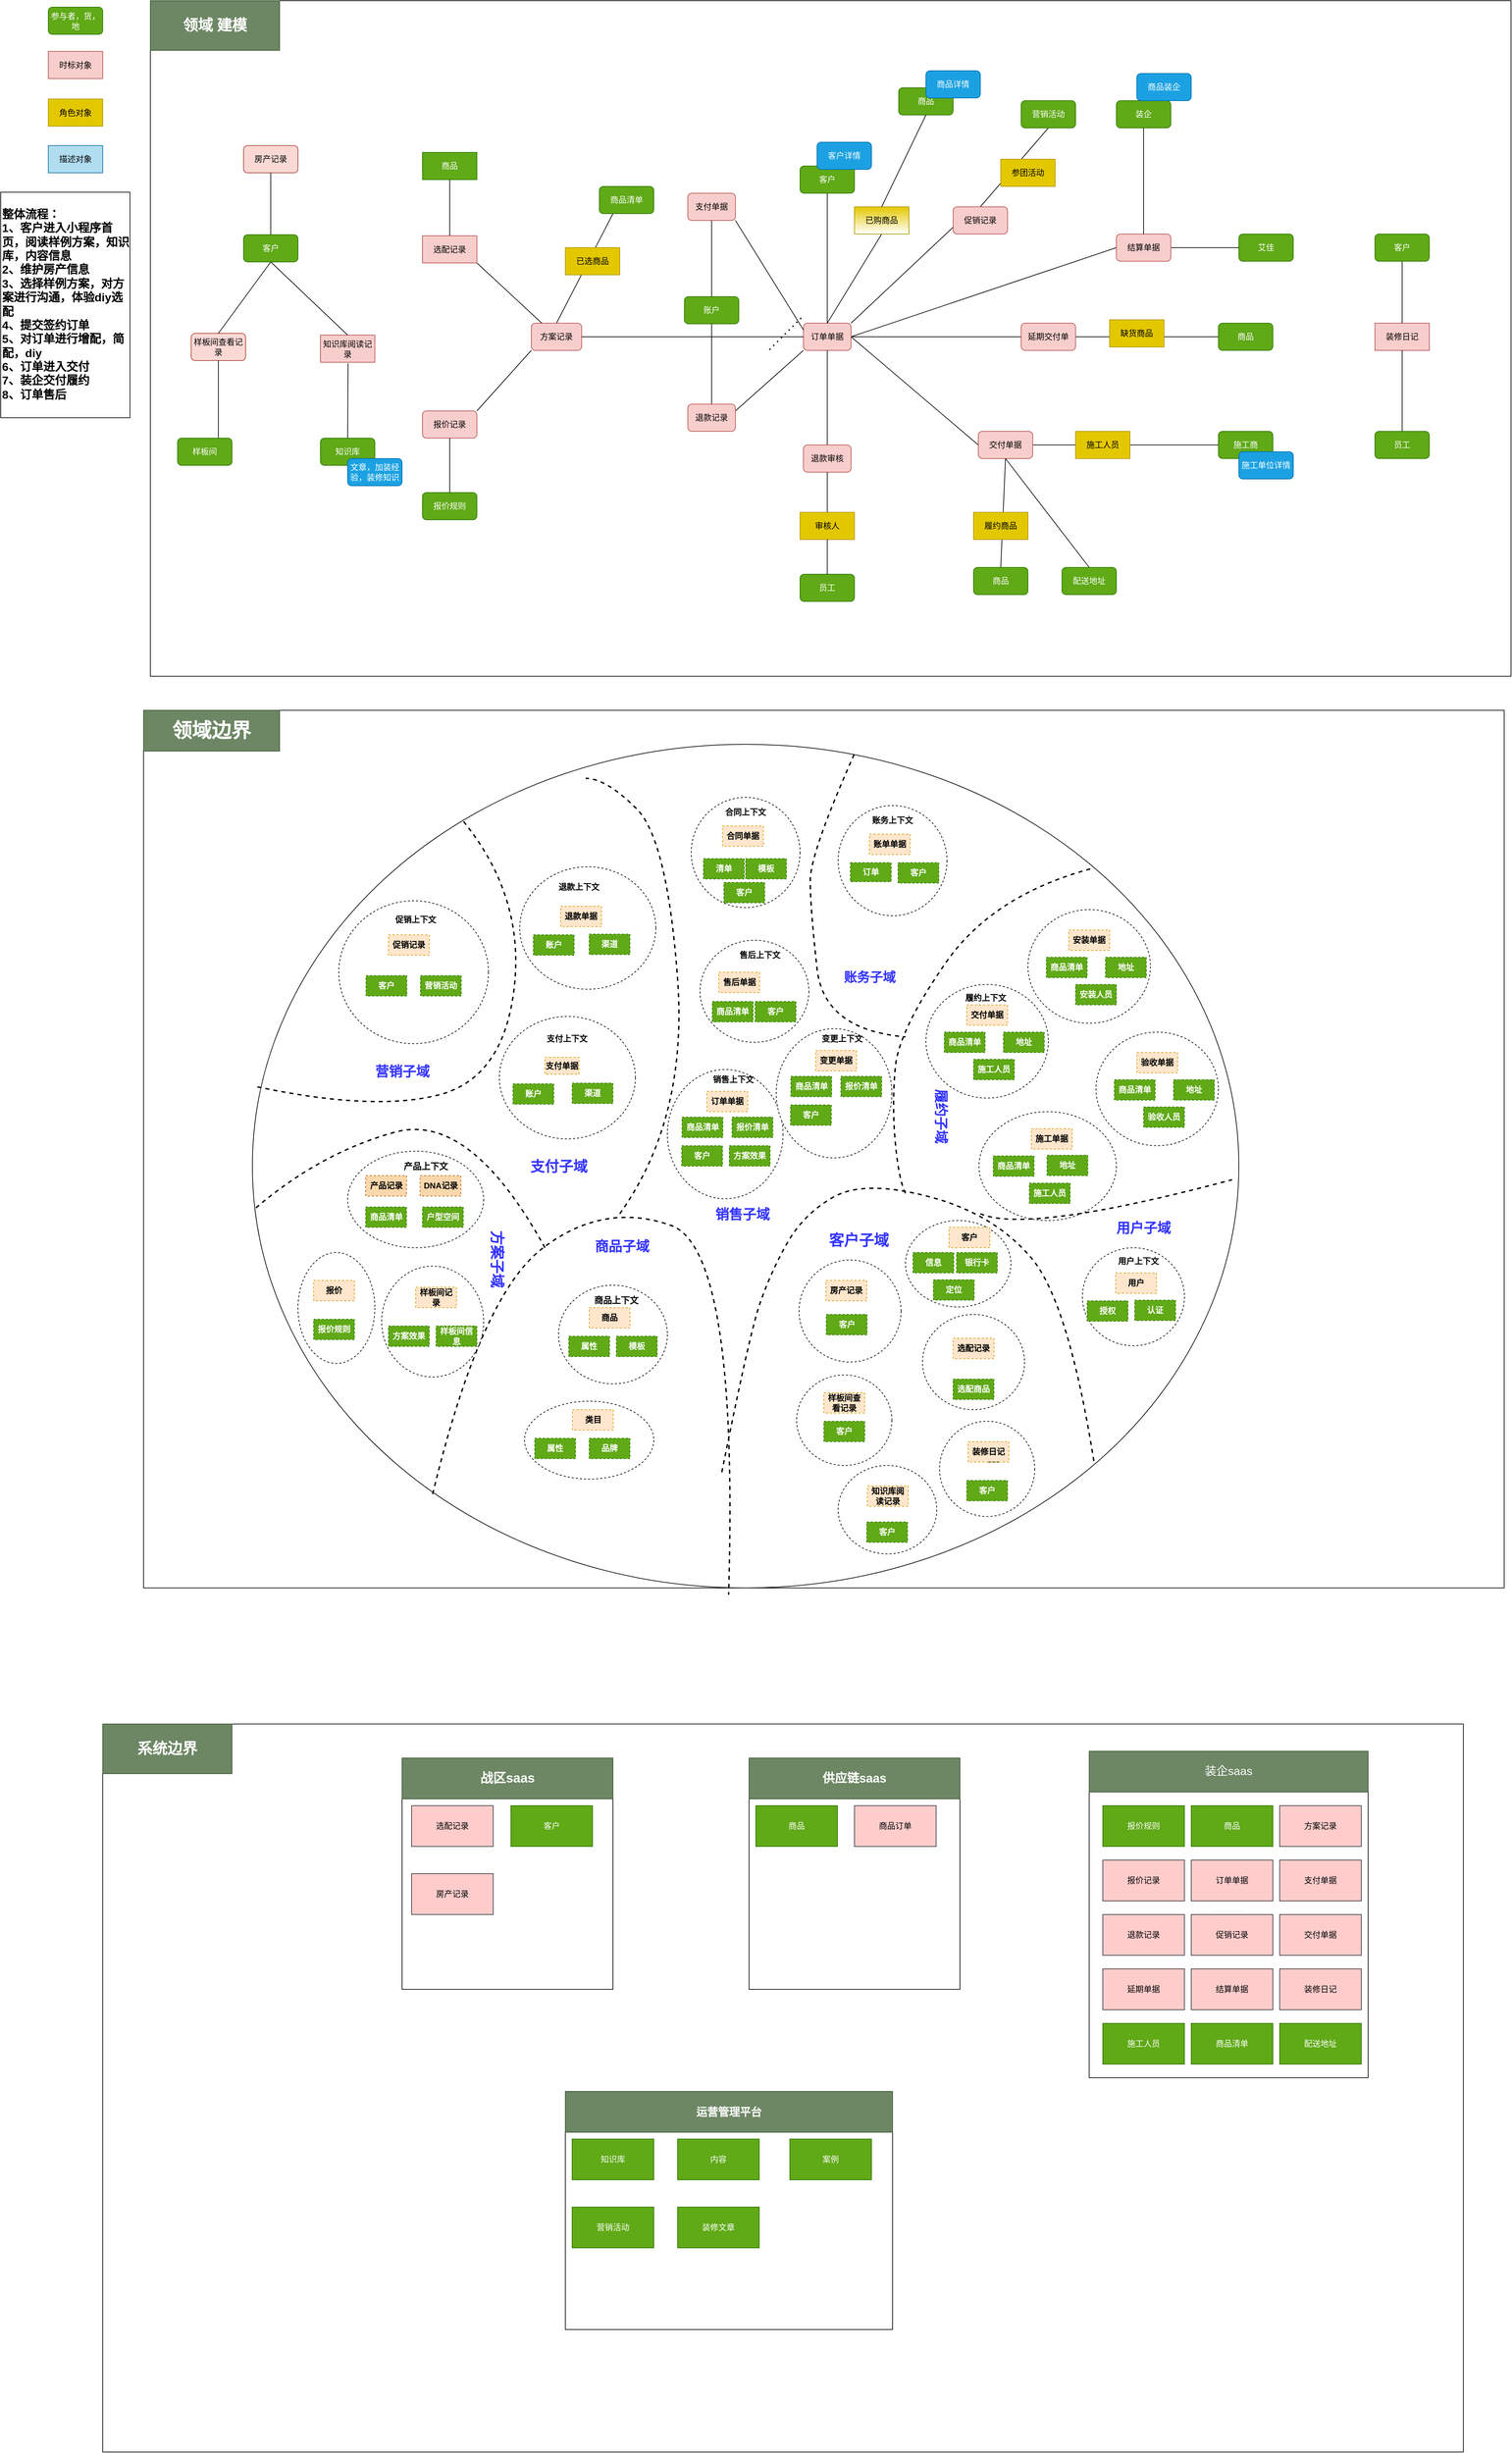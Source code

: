 <mxfile version="14.9.8" type="github">
  <diagram id="7zUYwrmOjh2xGsWCl2P7" name="第 1 页">
    <mxGraphModel dx="2719" dy="2351" grid="1" gridSize="10" guides="1" tooltips="1" connect="1" arrows="1" fold="1" page="1" pageScale="1" pageWidth="827" pageHeight="1169" math="0" shadow="0">
      <root>
        <mxCell id="0" />
        <mxCell id="1" parent="0" />
        <mxCell id="f3U7GGmyGLRnq9XbGyIJ-25" value="" style="rounded=0;whiteSpace=wrap;html=1;" vertex="1" parent="1">
          <mxGeometry x="-470" y="-30" width="2000" height="1290" as="geometry" />
        </mxCell>
        <mxCell id="f3U7GGmyGLRnq9XbGyIJ-4" value="" style="ellipse;whiteSpace=wrap;html=1;" vertex="1" parent="1">
          <mxGeometry x="-310" y="20" width="1450" height="1240" as="geometry" />
        </mxCell>
        <mxCell id="BQ33ZufyKjomSVJXC-NH-1" value="" style="ellipse;whiteSpace=wrap;html=1;gradientColor=#ffffff;dashed=1;fontStyle=1" parent="1" vertex="1">
          <mxGeometry x="490" y="947" width="140" height="133" as="geometry" />
        </mxCell>
        <mxCell id="Kchm6Jk4r5zIvJigwI_s-53" value="" style="ellipse;whiteSpace=wrap;html=1;gradientColor=#ffffff;dashed=1;fontStyle=1" parent="1" vertex="1">
          <mxGeometry x="758" y="560" width="202" height="160" as="geometry" />
        </mxCell>
        <mxCell id="KSNaoHaNfeG2DFyRBGn4-154" value="" style="rounded=0;whiteSpace=wrap;html=1;" parent="1" vertex="1">
          <mxGeometry x="-460" y="-1073" width="2000" height="993" as="geometry" />
        </mxCell>
        <mxCell id="KSNaoHaNfeG2DFyRBGn4-153" value="" style="rounded=0;whiteSpace=wrap;html=1;" parent="1" vertex="1">
          <mxGeometry x="-530" y="1460" width="2000" height="1070" as="geometry" />
        </mxCell>
        <mxCell id="xkRlXE4Gpte0sn9TXA4R-3" style="edgeStyle=none;rounded=0;orthogonalLoop=1;jettySize=auto;html=1;exitX=0.5;exitY=0;exitDx=0;exitDy=0;" parent="1" edge="1">
          <mxGeometry relative="1" as="geometry">
            <mxPoint x="595" y="1500" as="sourcePoint" />
            <mxPoint x="595" y="1500" as="targetPoint" />
          </mxGeometry>
        </mxCell>
        <mxCell id="xkRlXE4Gpte0sn9TXA4R-5" style="edgeStyle=none;rounded=0;orthogonalLoop=1;jettySize=auto;html=1;exitX=0.5;exitY=0;exitDx=0;exitDy=0;" parent="1" edge="1">
          <mxGeometry relative="1" as="geometry">
            <mxPoint x="595" y="1500" as="sourcePoint" />
            <mxPoint x="595" y="1500" as="targetPoint" />
          </mxGeometry>
        </mxCell>
        <mxCell id="KSNaoHaNfeG2DFyRBGn4-80" style="edgeStyle=none;rounded=0;orthogonalLoop=1;jettySize=auto;html=1;exitX=0.25;exitY=1;exitDx=0;exitDy=0;entryX=0.5;entryY=0;entryDx=0;entryDy=0;endArrow=none;endFill=0;" parent="1" source="xkRlXE4Gpte0sn9TXA4R-13" target="xkRlXE4Gpte0sn9TXA4R-14" edge="1">
          <mxGeometry relative="1" as="geometry" />
        </mxCell>
        <mxCell id="xkRlXE4Gpte0sn9TXA4R-13" value="商品清单" style="rounded=1;whiteSpace=wrap;html=1;fillColor=#60a917;strokeColor=#2D7600;fontColor=#ffffff;" parent="1" vertex="1">
          <mxGeometry x="200" y="-800" width="80" height="40" as="geometry" />
        </mxCell>
        <mxCell id="xkRlXE4Gpte0sn9TXA4R-14" value="方案记录" style="rounded=1;whiteSpace=wrap;html=1;fillColor=#f8cecc;strokeColor=#b85450;" parent="1" vertex="1">
          <mxGeometry x="100" y="-599" width="74" height="40" as="geometry" />
        </mxCell>
        <mxCell id="KSNaoHaNfeG2DFyRBGn4-43" style="edgeStyle=none;rounded=0;orthogonalLoop=1;jettySize=auto;html=1;exitX=1;exitY=0;exitDx=0;exitDy=0;entryX=0;entryY=1;entryDx=0;entryDy=0;endArrow=none;endFill=0;" parent="1" source="xkRlXE4Gpte0sn9TXA4R-15" target="xkRlXE4Gpte0sn9TXA4R-14" edge="1">
          <mxGeometry relative="1" as="geometry" />
        </mxCell>
        <mxCell id="xkRlXE4Gpte0sn9TXA4R-15" value="报价记录" style="rounded=1;whiteSpace=wrap;html=1;fillColor=#f8cecc;strokeColor=#b85450;" parent="1" vertex="1">
          <mxGeometry x="-60" y="-470" width="80" height="40" as="geometry" />
        </mxCell>
        <mxCell id="KSNaoHaNfeG2DFyRBGn4-114" style="edgeStyle=none;rounded=0;orthogonalLoop=1;jettySize=auto;html=1;exitX=0.5;exitY=1;exitDx=0;exitDy=0;entryX=0.5;entryY=0;entryDx=0;entryDy=0;endArrow=none;endFill=0;" parent="1" source="xkRlXE4Gpte0sn9TXA4R-16" target="xkRlXE4Gpte0sn9TXA4R-24" edge="1">
          <mxGeometry relative="1" as="geometry" />
        </mxCell>
        <mxCell id="xkRlXE4Gpte0sn9TXA4R-16" value="营销活动" style="rounded=1;whiteSpace=wrap;html=1;fillColor=#60a917;strokeColor=#2D7600;fontColor=#ffffff;" parent="1" vertex="1">
          <mxGeometry x="820" y="-926" width="80" height="40" as="geometry" />
        </mxCell>
        <mxCell id="KSNaoHaNfeG2DFyRBGn4-49" style="edgeStyle=none;rounded=0;orthogonalLoop=1;jettySize=auto;html=1;exitX=1;exitY=0.5;exitDx=0;exitDy=0;entryX=0;entryY=0.5;entryDx=0;entryDy=0;endArrow=none;endFill=0;" parent="1" source="xkRlXE4Gpte0sn9TXA4R-17" target="xkRlXE4Gpte0sn9TXA4R-20" edge="1">
          <mxGeometry relative="1" as="geometry" />
        </mxCell>
        <mxCell id="KSNaoHaNfeG2DFyRBGn4-71" style="edgeStyle=none;rounded=0;orthogonalLoop=1;jettySize=auto;html=1;exitX=1;exitY=0.5;exitDx=0;exitDy=0;entryX=0;entryY=0.5;entryDx=0;entryDy=0;endArrow=none;endFill=0;" parent="1" source="xkRlXE4Gpte0sn9TXA4R-17" target="xkRlXE4Gpte0sn9TXA4R-45" edge="1">
          <mxGeometry relative="1" as="geometry" />
        </mxCell>
        <mxCell id="KSNaoHaNfeG2DFyRBGn4-104" style="edgeStyle=none;rounded=0;orthogonalLoop=1;jettySize=auto;html=1;exitX=1;exitY=0.5;exitDx=0;exitDy=0;entryX=0;entryY=0.5;entryDx=0;entryDy=0;endArrow=none;endFill=0;" parent="1" source="xkRlXE4Gpte0sn9TXA4R-17" target="KSNaoHaNfeG2DFyRBGn4-103" edge="1">
          <mxGeometry relative="1" as="geometry" />
        </mxCell>
        <mxCell id="xkRlXE4Gpte0sn9TXA4R-17" value="订单单据" style="rounded=1;whiteSpace=wrap;html=1;fillColor=#f8cecc;strokeColor=#b85450;" parent="1" vertex="1">
          <mxGeometry x="500" y="-599" width="70" height="40" as="geometry" />
        </mxCell>
        <mxCell id="KSNaoHaNfeG2DFyRBGn4-68" style="edgeStyle=none;rounded=0;orthogonalLoop=1;jettySize=auto;html=1;exitX=0.5;exitY=1;exitDx=0;exitDy=0;entryX=0.5;entryY=0;entryDx=0;entryDy=0;endArrow=none;endFill=0;" parent="1" source="xkRlXE4Gpte0sn9TXA4R-20" target="xkRlXE4Gpte0sn9TXA4R-33" edge="1">
          <mxGeometry relative="1" as="geometry" />
        </mxCell>
        <mxCell id="KSNaoHaNfeG2DFyRBGn4-70" style="edgeStyle=none;rounded=0;orthogonalLoop=1;jettySize=auto;html=1;exitX=1;exitY=0.5;exitDx=0;exitDy=0;entryX=0;entryY=0.5;entryDx=0;entryDy=0;endArrow=none;endFill=0;" parent="1" source="xkRlXE4Gpte0sn9TXA4R-20" target="KSNaoHaNfeG2DFyRBGn4-69" edge="1">
          <mxGeometry relative="1" as="geometry">
            <mxPoint x="1020" y="-281" as="targetPoint" />
          </mxGeometry>
        </mxCell>
        <mxCell id="xkRlXE4Gpte0sn9TXA4R-20" value="交付单据" style="rounded=1;whiteSpace=wrap;html=1;fillColor=#f8cecc;strokeColor=#b85450;" parent="1" vertex="1">
          <mxGeometry x="757" y="-440" width="80" height="40" as="geometry" />
        </mxCell>
        <mxCell id="KSNaoHaNfeG2DFyRBGn4-50" style="edgeStyle=none;rounded=0;orthogonalLoop=1;jettySize=auto;html=1;exitX=0;exitY=0.75;exitDx=0;exitDy=0;entryX=1;entryY=0;entryDx=0;entryDy=0;endArrow=none;endFill=0;" parent="1" source="xkRlXE4Gpte0sn9TXA4R-24" target="xkRlXE4Gpte0sn9TXA4R-17" edge="1">
          <mxGeometry relative="1" as="geometry" />
        </mxCell>
        <mxCell id="xkRlXE4Gpte0sn9TXA4R-24" value="促销记录" style="rounded=1;whiteSpace=wrap;html=1;fillColor=#f8cecc;strokeColor=#b85450;" parent="1" vertex="1">
          <mxGeometry x="720" y="-770" width="80" height="40" as="geometry" />
        </mxCell>
        <mxCell id="xkRlXE4Gpte0sn9TXA4R-29" value="装修日记" style="rounded=1;whiteSpace=wrap;html=1;fillColor=#f8cecc;strokeColor=#b85450;arcSize=0;" parent="1" vertex="1">
          <mxGeometry x="1340" y="-599" width="80" height="40" as="geometry" />
        </mxCell>
        <mxCell id="xkRlXE4Gpte0sn9TXA4R-31" value="艾佳" style="rounded=1;whiteSpace=wrap;html=1;fillColor=#60a917;strokeColor=#2D7600;fontColor=#ffffff;" parent="1" vertex="1">
          <mxGeometry x="1140" y="-730" width="80" height="40" as="geometry" />
        </mxCell>
        <mxCell id="xkRlXE4Gpte0sn9TXA4R-33" value="配送地址" style="rounded=1;whiteSpace=wrap;html=1;fillColor=#60a917;strokeColor=#2D7600;fontColor=#ffffff;" parent="1" vertex="1">
          <mxGeometry x="880" y="-240" width="80" height="40" as="geometry" />
        </mxCell>
        <mxCell id="KSNaoHaNfeG2DFyRBGn4-75" style="edgeStyle=none;rounded=0;orthogonalLoop=1;jettySize=auto;html=1;exitX=1;exitY=0.5;exitDx=0;exitDy=0;entryX=0;entryY=0.5;entryDx=0;entryDy=0;endArrow=none;endFill=0;" parent="1" source="xkRlXE4Gpte0sn9TXA4R-45" target="xkRlXE4Gpte0sn9TXA4R-31" edge="1">
          <mxGeometry relative="1" as="geometry" />
        </mxCell>
        <mxCell id="xkRlXE4Gpte0sn9TXA4R-45" value="结算单据" style="rounded=1;whiteSpace=wrap;html=1;fillColor=#f8cecc;strokeColor=#b85450;" parent="1" vertex="1">
          <mxGeometry x="960" y="-730" width="80" height="40" as="geometry" />
        </mxCell>
        <mxCell id="xkRlXE4Gpte0sn9TXA4R-46" value="样板间查看记录" style="rounded=1;whiteSpace=wrap;html=1;fillColor=#fad9d5;strokeColor=#ae4132;" parent="1" vertex="1">
          <mxGeometry x="-400" y="-584" width="80" height="40" as="geometry" />
        </mxCell>
        <mxCell id="KSNaoHaNfeG2DFyRBGn4-67" style="edgeStyle=none;rounded=0;orthogonalLoop=1;jettySize=auto;html=1;exitX=0.5;exitY=0;exitDx=0;exitDy=0;entryX=0.5;entryY=1;entryDx=0;entryDy=0;endArrow=none;endFill=0;" parent="1" source="xkRlXE4Gpte0sn9TXA4R-52" target="xkRlXE4Gpte0sn9TXA4R-15" edge="1">
          <mxGeometry relative="1" as="geometry" />
        </mxCell>
        <mxCell id="xkRlXE4Gpte0sn9TXA4R-52" value="报价规则" style="rounded=1;whiteSpace=wrap;html=1;fillColor=#60a917;strokeColor=#2D7600;fontColor=#ffffff;" parent="1" vertex="1">
          <mxGeometry x="-60" y="-350" width="80" height="40" as="geometry" />
        </mxCell>
        <mxCell id="xkRlXE4Gpte0sn9TXA4R-54" value="参与者，货，地" style="rounded=1;whiteSpace=wrap;html=1;fillColor=#60a917;strokeColor=#2D7600;fontColor=#ffffff;" parent="1" vertex="1">
          <mxGeometry x="-610" y="-1063.5" width="80" height="40" as="geometry" />
        </mxCell>
        <mxCell id="xkRlXE4Gpte0sn9TXA4R-55" value="时标对象" style="rounded=1;whiteSpace=wrap;html=1;fillColor=#f8cecc;strokeColor=#b85450;arcSize=0;" parent="1" vertex="1">
          <mxGeometry x="-610" y="-998.5" width="80" height="40" as="geometry" />
        </mxCell>
        <mxCell id="xkRlXE4Gpte0sn9TXA4R-56" value="角色对象" style="rounded=1;whiteSpace=wrap;html=1;fillColor=#e3c800;strokeColor=#B09500;arcSize=0;fontColor=#000000;" parent="1" vertex="1">
          <mxGeometry x="-610" y="-928.5" width="80" height="40" as="geometry" />
        </mxCell>
        <mxCell id="xkRlXE4Gpte0sn9TXA4R-57" value="描述对象" style="rounded=1;whiteSpace=wrap;html=1;fillColor=#b1ddf0;strokeColor=#10739e;arcSize=0;" parent="1" vertex="1">
          <mxGeometry x="-610" y="-860" width="80" height="40" as="geometry" />
        </mxCell>
        <mxCell id="KSNaoHaNfeG2DFyRBGn4-42" style="edgeStyle=none;rounded=0;orthogonalLoop=1;jettySize=auto;html=1;exitX=1;exitY=1;exitDx=0;exitDy=0;endArrow=none;endFill=0;" parent="1" source="KSNaoHaNfeG2DFyRBGn4-1" target="xkRlXE4Gpte0sn9TXA4R-14" edge="1">
          <mxGeometry relative="1" as="geometry" />
        </mxCell>
        <mxCell id="KSNaoHaNfeG2DFyRBGn4-1" value="选配记录" style="rounded=1;whiteSpace=wrap;html=1;fillColor=#f8cecc;strokeColor=#b85450;arcSize=0;" parent="1" vertex="1">
          <mxGeometry x="-60" y="-727.5" width="80" height="40" as="geometry" />
        </mxCell>
        <mxCell id="KSNaoHaNfeG2DFyRBGn4-90" style="edgeStyle=none;rounded=0;orthogonalLoop=1;jettySize=auto;html=1;exitX=0.5;exitY=0;exitDx=0;exitDy=0;endArrow=none;endFill=0;" parent="1" source="KSNaoHaNfeG2DFyRBGn4-20" edge="1">
          <mxGeometry relative="1" as="geometry">
            <mxPoint x="-169.333" y="-540" as="targetPoint" />
          </mxGeometry>
        </mxCell>
        <mxCell id="KSNaoHaNfeG2DFyRBGn4-20" value="知识库" style="rounded=1;whiteSpace=wrap;html=1;fillColor=#60a917;strokeColor=#2D7600;fontColor=#ffffff;" parent="1" vertex="1">
          <mxGeometry x="-210" y="-430" width="80" height="40" as="geometry" />
        </mxCell>
        <mxCell id="KSNaoHaNfeG2DFyRBGn4-3" value="文章，加装经验，装修知识" style="rounded=1;whiteSpace=wrap;html=1;fillColor=#1ba1e2;strokeColor=#006EAF;fontColor=#ffffff;" parent="1" vertex="1">
          <mxGeometry x="-170" y="-400" width="80" height="40" as="geometry" />
        </mxCell>
        <mxCell id="KSNaoHaNfeG2DFyRBGn4-33" value="&lt;b style=&quot;font-size: 17px&quot;&gt;&lt;font style=&quot;font-size: 17px&quot;&gt;整体流程：&lt;br&gt;1、客户进入小程序首页，阅读样例方案，知识库，内容信息&lt;br&gt;&lt;/font&gt;&lt;/b&gt;&lt;div style=&quot;font-size: 17px&quot;&gt;&lt;span&gt;&lt;b&gt;&lt;font style=&quot;font-size: 17px&quot;&gt;2、维护房产信息&lt;/font&gt;&lt;/b&gt;&lt;/span&gt;&lt;/div&gt;&lt;div style=&quot;font-size: 17px&quot;&gt;&lt;span&gt;&lt;b&gt;&lt;font style=&quot;font-size: 17px&quot;&gt;3、选择样例方案，对方案进行沟通，体验diy选配&lt;/font&gt;&lt;/b&gt;&lt;/span&gt;&lt;/div&gt;&lt;div style=&quot;font-size: 17px&quot;&gt;&lt;span&gt;&lt;b&gt;&lt;font style=&quot;font-size: 17px&quot;&gt;4、提交签约订单&lt;/font&gt;&lt;/b&gt;&lt;/span&gt;&lt;/div&gt;&lt;div style=&quot;font-size: 17px&quot;&gt;&lt;span&gt;&lt;b&gt;&lt;font style=&quot;font-size: 17px&quot;&gt;5、对订单进行增配，简配，diy&lt;/font&gt;&lt;/b&gt;&lt;/span&gt;&lt;/div&gt;&lt;div style=&quot;font-size: 17px&quot;&gt;&lt;span&gt;&lt;b&gt;&lt;font style=&quot;font-size: 17px&quot;&gt;6、订单进入交付&lt;/font&gt;&lt;/b&gt;&lt;/span&gt;&lt;/div&gt;&lt;div style=&quot;font-size: 17px&quot;&gt;&lt;span&gt;&lt;b&gt;&lt;font style=&quot;font-size: 17px&quot;&gt;7、装企交付履约&lt;/font&gt;&lt;/b&gt;&lt;/span&gt;&lt;/div&gt;&lt;div style=&quot;font-size: 17px&quot;&gt;&lt;b&gt;&lt;font style=&quot;font-size: 17px&quot;&gt;8、订单售后&lt;/font&gt;&lt;/b&gt;&lt;/div&gt;" style="whiteSpace=wrap;html=1;align=left;" parent="1" vertex="1">
          <mxGeometry x="-680" y="-791.5" width="190" height="331.5" as="geometry" />
        </mxCell>
        <mxCell id="KSNaoHaNfeG2DFyRBGn4-47" style="edgeStyle=none;rounded=0;orthogonalLoop=1;jettySize=auto;html=1;exitX=1;exitY=1;exitDx=0;exitDy=0;entryX=0;entryY=0.25;entryDx=0;entryDy=0;endArrow=none;endFill=0;" parent="1" source="KSNaoHaNfeG2DFyRBGn4-36" target="xkRlXE4Gpte0sn9TXA4R-17" edge="1">
          <mxGeometry relative="1" as="geometry" />
        </mxCell>
        <mxCell id="KSNaoHaNfeG2DFyRBGn4-54" style="edgeStyle=none;rounded=0;orthogonalLoop=1;jettySize=auto;html=1;exitX=0.5;exitY=1;exitDx=0;exitDy=0;endArrow=none;endFill=0;" parent="1" source="KSNaoHaNfeG2DFyRBGn4-36" target="KSNaoHaNfeG2DFyRBGn4-52" edge="1">
          <mxGeometry relative="1" as="geometry" />
        </mxCell>
        <mxCell id="KSNaoHaNfeG2DFyRBGn4-36" value="支付单据" style="rounded=1;whiteSpace=wrap;html=1;fillColor=#f8cecc;strokeColor=#b85450;" parent="1" vertex="1">
          <mxGeometry x="330" y="-790" width="70" height="40" as="geometry" />
        </mxCell>
        <mxCell id="KSNaoHaNfeG2DFyRBGn4-48" style="edgeStyle=none;rounded=0;orthogonalLoop=1;jettySize=auto;html=1;exitX=0.5;exitY=0;exitDx=0;exitDy=0;endArrow=none;endFill=0;" parent="1" source="KSNaoHaNfeG2DFyRBGn4-37" target="xkRlXE4Gpte0sn9TXA4R-17" edge="1">
          <mxGeometry relative="1" as="geometry" />
        </mxCell>
        <mxCell id="KSNaoHaNfeG2DFyRBGn4-37" value="退款审核" style="rounded=1;whiteSpace=wrap;html=1;fillColor=#f8cecc;strokeColor=#b85450;" parent="1" vertex="1">
          <mxGeometry x="500" y="-420" width="70" height="40" as="geometry" />
        </mxCell>
        <mxCell id="KSNaoHaNfeG2DFyRBGn4-46" style="edgeStyle=none;rounded=0;orthogonalLoop=1;jettySize=auto;html=1;exitX=1;exitY=0.25;exitDx=0;exitDy=0;entryX=0;entryY=1;entryDx=0;entryDy=0;endArrow=none;endFill=0;" parent="1" source="KSNaoHaNfeG2DFyRBGn4-38" target="xkRlXE4Gpte0sn9TXA4R-17" edge="1">
          <mxGeometry relative="1" as="geometry" />
        </mxCell>
        <mxCell id="KSNaoHaNfeG2DFyRBGn4-55" style="edgeStyle=none;rounded=0;orthogonalLoop=1;jettySize=auto;html=1;exitX=0.5;exitY=0;exitDx=0;exitDy=0;entryX=0.5;entryY=1;entryDx=0;entryDy=0;endArrow=none;endFill=0;" parent="1" source="KSNaoHaNfeG2DFyRBGn4-38" target="KSNaoHaNfeG2DFyRBGn4-52" edge="1">
          <mxGeometry relative="1" as="geometry">
            <mxPoint x="365" y="-560" as="targetPoint" />
          </mxGeometry>
        </mxCell>
        <mxCell id="KSNaoHaNfeG2DFyRBGn4-38" value="退款记录" style="rounded=1;whiteSpace=wrap;html=1;fillColor=#f8cecc;strokeColor=#b85450;" parent="1" vertex="1">
          <mxGeometry x="330" y="-480" width="70" height="40" as="geometry" />
        </mxCell>
        <mxCell id="KSNaoHaNfeG2DFyRBGn4-52" value="账户" style="rounded=1;whiteSpace=wrap;html=1;fillColor=#60a917;strokeColor=#2D7600;fontColor=#ffffff;" parent="1" vertex="1">
          <mxGeometry x="325" y="-638" width="80" height="40" as="geometry" />
        </mxCell>
        <mxCell id="KSNaoHaNfeG2DFyRBGn4-53" value="" style="edgeStyle=none;rounded=0;orthogonalLoop=1;jettySize=auto;html=1;exitX=1;exitY=0.5;exitDx=0;exitDy=0;entryX=0;entryY=0.5;entryDx=0;entryDy=0;endArrow=none;" parent="1" source="xkRlXE4Gpte0sn9TXA4R-14" target="xkRlXE4Gpte0sn9TXA4R-17" edge="1">
          <mxGeometry relative="1" as="geometry">
            <mxPoint x="114" y="-579" as="sourcePoint" />
            <mxPoint x="500" y="-579" as="targetPoint" />
          </mxGeometry>
        </mxCell>
        <mxCell id="KSNaoHaNfeG2DFyRBGn4-57" style="edgeStyle=none;rounded=0;orthogonalLoop=1;jettySize=auto;html=1;exitX=0.5;exitY=1;exitDx=0;exitDy=0;entryX=0.5;entryY=0;entryDx=0;entryDy=0;endArrow=none;endFill=0;" parent="1" source="KSNaoHaNfeG2DFyRBGn4-56" target="xkRlXE4Gpte0sn9TXA4R-17" edge="1">
          <mxGeometry relative="1" as="geometry" />
        </mxCell>
        <mxCell id="KSNaoHaNfeG2DFyRBGn4-56" value="客户" style="rounded=1;whiteSpace=wrap;html=1;fillColor=#60a917;strokeColor=#2D7600;fontColor=#ffffff;" parent="1" vertex="1">
          <mxGeometry x="495" y="-830" width="80" height="40" as="geometry" />
        </mxCell>
        <mxCell id="KSNaoHaNfeG2DFyRBGn4-59" style="rounded=0;orthogonalLoop=1;jettySize=auto;html=1;exitX=0.5;exitY=1;exitDx=0;exitDy=0;entryX=0.5;entryY=0;entryDx=0;entryDy=0;startArrow=none;endArrow=none;endFill=0;" parent="1" source="KSNaoHaNfeG2DFyRBGn4-102" target="xkRlXE4Gpte0sn9TXA4R-17" edge="1">
          <mxGeometry relative="1" as="geometry" />
        </mxCell>
        <mxCell id="KSNaoHaNfeG2DFyRBGn4-58" value="商品" style="rounded=1;whiteSpace=wrap;html=1;fillColor=#60a917;strokeColor=#2D7600;fontColor=#ffffff;" parent="1" vertex="1">
          <mxGeometry x="640" y="-945" width="80" height="40" as="geometry" />
        </mxCell>
        <mxCell id="KSNaoHaNfeG2DFyRBGn4-61" style="edgeStyle=none;rounded=0;orthogonalLoop=1;jettySize=auto;html=1;exitX=0.5;exitY=0;exitDx=0;exitDy=0;startArrow=none;endArrow=none;endFill=0;" parent="1" source="KSNaoHaNfeG2DFyRBGn4-97" target="KSNaoHaNfeG2DFyRBGn4-37" edge="1">
          <mxGeometry relative="1" as="geometry" />
        </mxCell>
        <mxCell id="KSNaoHaNfeG2DFyRBGn4-60" value="员工" style="rounded=1;whiteSpace=wrap;html=1;fillColor=#60a917;strokeColor=#2D7600;fontColor=#ffffff;" parent="1" vertex="1">
          <mxGeometry x="495" y="-230" width="80" height="40" as="geometry" />
        </mxCell>
        <mxCell id="KSNaoHaNfeG2DFyRBGn4-64" style="edgeStyle=none;rounded=0;orthogonalLoop=1;jettySize=auto;html=1;exitX=0.5;exitY=0;exitDx=0;exitDy=0;entryX=0.5;entryY=1;entryDx=0;entryDy=0;endArrow=none;endFill=0;" parent="1" source="KSNaoHaNfeG2DFyRBGn4-63" target="xkRlXE4Gpte0sn9TXA4R-20" edge="1">
          <mxGeometry relative="1" as="geometry" />
        </mxCell>
        <mxCell id="KSNaoHaNfeG2DFyRBGn4-63" value="商品" style="rounded=1;whiteSpace=wrap;html=1;fillColor=#60a917;strokeColor=#2D7600;fontColor=#ffffff;" parent="1" vertex="1">
          <mxGeometry x="750" y="-240" width="80" height="40" as="geometry" />
        </mxCell>
        <mxCell id="KSNaoHaNfeG2DFyRBGn4-66" style="edgeStyle=none;rounded=0;orthogonalLoop=1;jettySize=auto;html=1;exitX=0.5;exitY=1;exitDx=0;exitDy=0;endArrow=none;endFill=0;" parent="1" source="KSNaoHaNfeG2DFyRBGn4-65" target="KSNaoHaNfeG2DFyRBGn4-1" edge="1">
          <mxGeometry relative="1" as="geometry" />
        </mxCell>
        <mxCell id="KSNaoHaNfeG2DFyRBGn4-65" value="商品" style="rounded=1;whiteSpace=wrap;html=1;fillColor=#60a917;strokeColor=#2D7600;arcSize=0;fontColor=#ffffff;" parent="1" vertex="1">
          <mxGeometry x="-60" y="-850" width="80" height="40" as="geometry" />
        </mxCell>
        <mxCell id="KSNaoHaNfeG2DFyRBGn4-69" value="施工商" style="rounded=1;whiteSpace=wrap;html=1;fillColor=#60a917;strokeColor=#2D7600;fontColor=#ffffff;" parent="1" vertex="1">
          <mxGeometry x="1110" y="-440" width="80" height="40" as="geometry" />
        </mxCell>
        <mxCell id="KSNaoHaNfeG2DFyRBGn4-73" style="edgeStyle=none;rounded=0;orthogonalLoop=1;jettySize=auto;html=1;exitX=0.5;exitY=1;exitDx=0;exitDy=0;entryX=0.5;entryY=0;entryDx=0;entryDy=0;endArrow=none;endFill=0;" parent="1" source="KSNaoHaNfeG2DFyRBGn4-72" target="xkRlXE4Gpte0sn9TXA4R-45" edge="1">
          <mxGeometry relative="1" as="geometry" />
        </mxCell>
        <mxCell id="KSNaoHaNfeG2DFyRBGn4-72" value="装企" style="rounded=1;whiteSpace=wrap;html=1;fillColor=#60a917;strokeColor=#2D7600;fontColor=#ffffff;" parent="1" vertex="1">
          <mxGeometry x="960" y="-926" width="80" height="40" as="geometry" />
        </mxCell>
        <mxCell id="KSNaoHaNfeG2DFyRBGn4-77" style="edgeStyle=none;rounded=0;orthogonalLoop=1;jettySize=auto;html=1;exitX=0.5;exitY=1;exitDx=0;exitDy=0;entryX=0.5;entryY=0;entryDx=0;entryDy=0;endArrow=none;endFill=0;" parent="1" source="KSNaoHaNfeG2DFyRBGn4-76" target="xkRlXE4Gpte0sn9TXA4R-29" edge="1">
          <mxGeometry relative="1" as="geometry" />
        </mxCell>
        <mxCell id="KSNaoHaNfeG2DFyRBGn4-76" value="客户" style="rounded=1;whiteSpace=wrap;html=1;fillColor=#60a917;strokeColor=#2D7600;fontColor=#ffffff;" parent="1" vertex="1">
          <mxGeometry x="1340" y="-730" width="80" height="40" as="geometry" />
        </mxCell>
        <mxCell id="KSNaoHaNfeG2DFyRBGn4-79" style="edgeStyle=none;rounded=0;orthogonalLoop=1;jettySize=auto;html=1;exitX=0.5;exitY=0;exitDx=0;exitDy=0;entryX=0.5;entryY=1;entryDx=0;entryDy=0;endArrow=none;endFill=0;" parent="1" source="KSNaoHaNfeG2DFyRBGn4-78" target="xkRlXE4Gpte0sn9TXA4R-29" edge="1">
          <mxGeometry relative="1" as="geometry" />
        </mxCell>
        <mxCell id="KSNaoHaNfeG2DFyRBGn4-78" value="员工" style="rounded=1;whiteSpace=wrap;html=1;fillColor=#60a917;strokeColor=#2D7600;fontColor=#ffffff;" parent="1" vertex="1">
          <mxGeometry x="1340" y="-440" width="80" height="40" as="geometry" />
        </mxCell>
        <mxCell id="KSNaoHaNfeG2DFyRBGn4-82" value="知识库阅读记录" style="rounded=1;whiteSpace=wrap;html=1;fillColor=#f8cecc;strokeColor=#b85450;arcSize=0;" parent="1" vertex="1">
          <mxGeometry x="-210" y="-581.5" width="80" height="40" as="geometry" />
        </mxCell>
        <mxCell id="KSNaoHaNfeG2DFyRBGn4-87" style="edgeStyle=none;rounded=0;orthogonalLoop=1;jettySize=auto;html=1;exitX=0.5;exitY=0;exitDx=0;exitDy=0;entryX=0.5;entryY=1;entryDx=0;entryDy=0;endArrow=none;endFill=0;" parent="1" source="KSNaoHaNfeG2DFyRBGn4-83" target="KSNaoHaNfeG2DFyRBGn4-86" edge="1">
          <mxGeometry relative="1" as="geometry" />
        </mxCell>
        <mxCell id="KSNaoHaNfeG2DFyRBGn4-88" style="edgeStyle=none;rounded=0;orthogonalLoop=1;jettySize=auto;html=1;exitX=0.5;exitY=1;exitDx=0;exitDy=0;entryX=0.5;entryY=0;entryDx=0;entryDy=0;endArrow=none;endFill=0;" parent="1" source="KSNaoHaNfeG2DFyRBGn4-83" target="xkRlXE4Gpte0sn9TXA4R-46" edge="1">
          <mxGeometry relative="1" as="geometry" />
        </mxCell>
        <mxCell id="KSNaoHaNfeG2DFyRBGn4-89" style="edgeStyle=none;rounded=0;orthogonalLoop=1;jettySize=auto;html=1;exitX=0.5;exitY=1;exitDx=0;exitDy=0;entryX=0.5;entryY=0;entryDx=0;entryDy=0;endArrow=none;endFill=0;" parent="1" source="KSNaoHaNfeG2DFyRBGn4-83" target="KSNaoHaNfeG2DFyRBGn4-82" edge="1">
          <mxGeometry relative="1" as="geometry" />
        </mxCell>
        <mxCell id="KSNaoHaNfeG2DFyRBGn4-83" value="客户" style="rounded=1;whiteSpace=wrap;html=1;fillColor=#60a917;strokeColor=#2D7600;fontColor=#ffffff;" parent="1" vertex="1">
          <mxGeometry x="-323" y="-729" width="80" height="40" as="geometry" />
        </mxCell>
        <mxCell id="KSNaoHaNfeG2DFyRBGn4-86" value="房产记录" style="rounded=1;whiteSpace=wrap;html=1;fillColor=#fad9d5;strokeColor=#ae4132;" parent="1" vertex="1">
          <mxGeometry x="-323" y="-860" width="80" height="40" as="geometry" />
        </mxCell>
        <mxCell id="KSNaoHaNfeG2DFyRBGn4-92" style="edgeStyle=none;rounded=0;orthogonalLoop=1;jettySize=auto;html=1;exitX=0.75;exitY=0;exitDx=0;exitDy=0;entryX=0.5;entryY=1;entryDx=0;entryDy=0;endArrow=none;endFill=0;" parent="1" source="KSNaoHaNfeG2DFyRBGn4-91" target="xkRlXE4Gpte0sn9TXA4R-46" edge="1">
          <mxGeometry relative="1" as="geometry" />
        </mxCell>
        <mxCell id="KSNaoHaNfeG2DFyRBGn4-91" value="样板间" style="rounded=1;whiteSpace=wrap;html=1;fillColor=#60a917;strokeColor=#2D7600;fontColor=#ffffff;" parent="1" vertex="1">
          <mxGeometry x="-420" y="-430" width="80" height="40" as="geometry" />
        </mxCell>
        <mxCell id="KSNaoHaNfeG2DFyRBGn4-93" style="edgeStyle=none;rounded=0;orthogonalLoop=1;jettySize=auto;html=1;exitX=1;exitY=0.75;exitDx=0;exitDy=0;" parent="1" source="xkRlXE4Gpte0sn9TXA4R-56" target="xkRlXE4Gpte0sn9TXA4R-56" edge="1">
          <mxGeometry relative="1" as="geometry" />
        </mxCell>
        <mxCell id="KSNaoHaNfeG2DFyRBGn4-94" style="edgeStyle=none;rounded=0;orthogonalLoop=1;jettySize=auto;html=1;exitX=1;exitY=0.75;exitDx=0;exitDy=0;" parent="1" edge="1">
          <mxGeometry relative="1" as="geometry">
            <mxPoint x="-520" y="-888.5" as="sourcePoint" />
            <mxPoint x="-520" y="-888.5" as="targetPoint" />
          </mxGeometry>
        </mxCell>
        <mxCell id="KSNaoHaNfeG2DFyRBGn4-95" style="edgeStyle=none;rounded=0;orthogonalLoop=1;jettySize=auto;html=1;exitX=1;exitY=0.75;exitDx=0;exitDy=0;" parent="1" edge="1">
          <mxGeometry relative="1" as="geometry">
            <mxPoint x="-510" y="-878.5" as="sourcePoint" />
            <mxPoint x="-510" y="-878.5" as="targetPoint" />
          </mxGeometry>
        </mxCell>
        <mxCell id="KSNaoHaNfeG2DFyRBGn4-96" value="已选商品" style="rounded=1;whiteSpace=wrap;html=1;fillColor=#e3c800;strokeColor=#B09500;arcSize=0;fontColor=#000000;" parent="1" vertex="1">
          <mxGeometry x="150" y="-710" width="80" height="40" as="geometry" />
        </mxCell>
        <mxCell id="KSNaoHaNfeG2DFyRBGn4-97" value="审核人" style="rounded=1;whiteSpace=wrap;html=1;fillColor=#e3c800;strokeColor=#B09500;arcSize=0;fontColor=#000000;" parent="1" vertex="1">
          <mxGeometry x="495" y="-321" width="80" height="40" as="geometry" />
        </mxCell>
        <mxCell id="KSNaoHaNfeG2DFyRBGn4-99" value="" style="edgeStyle=none;rounded=0;orthogonalLoop=1;jettySize=auto;html=1;exitX=0.5;exitY=0;exitDx=0;exitDy=0;endArrow=none;" parent="1" source="KSNaoHaNfeG2DFyRBGn4-60" target="KSNaoHaNfeG2DFyRBGn4-97" edge="1">
          <mxGeometry relative="1" as="geometry">
            <mxPoint x="535" y="-230" as="sourcePoint" />
            <mxPoint x="535" y="-380" as="targetPoint" />
          </mxGeometry>
        </mxCell>
        <mxCell id="KSNaoHaNfeG2DFyRBGn4-100" value="施工人员" style="rounded=1;whiteSpace=wrap;html=1;fillColor=#e3c800;strokeColor=#B09500;arcSize=0;fontColor=#000000;" parent="1" vertex="1">
          <mxGeometry x="900" y="-440" width="80" height="40" as="geometry" />
        </mxCell>
        <mxCell id="KSNaoHaNfeG2DFyRBGn4-101" value="履约商品" style="rounded=1;whiteSpace=wrap;html=1;fillColor=#e3c800;strokeColor=#B09500;arcSize=0;fontColor=#000000;" parent="1" vertex="1">
          <mxGeometry x="750" y="-321" width="80" height="40" as="geometry" />
        </mxCell>
        <mxCell id="KSNaoHaNfeG2DFyRBGn4-106" style="edgeStyle=none;rounded=0;orthogonalLoop=1;jettySize=auto;html=1;exitX=1;exitY=0.5;exitDx=0;exitDy=0;entryX=0;entryY=0.5;entryDx=0;entryDy=0;endArrow=none;endFill=0;" parent="1" source="KSNaoHaNfeG2DFyRBGn4-103" target="KSNaoHaNfeG2DFyRBGn4-105" edge="1">
          <mxGeometry relative="1" as="geometry" />
        </mxCell>
        <mxCell id="KSNaoHaNfeG2DFyRBGn4-103" value="延期交付单" style="rounded=1;whiteSpace=wrap;html=1;fillColor=#f8cecc;strokeColor=#b85450;" parent="1" vertex="1">
          <mxGeometry x="820" y="-599" width="80" height="40" as="geometry" />
        </mxCell>
        <mxCell id="KSNaoHaNfeG2DFyRBGn4-105" value="商品" style="rounded=1;whiteSpace=wrap;html=1;fillColor=#60a917;strokeColor=#2D7600;fontColor=#ffffff;" parent="1" vertex="1">
          <mxGeometry x="1110" y="-599" width="80" height="40" as="geometry" />
        </mxCell>
        <mxCell id="KSNaoHaNfeG2DFyRBGn4-107" value="缺货商品" style="rounded=1;whiteSpace=wrap;html=1;fillColor=#e3c800;strokeColor=#B09500;arcSize=0;fontColor=#000000;" parent="1" vertex="1">
          <mxGeometry x="950" y="-604" width="80" height="40" as="geometry" />
        </mxCell>
        <mxCell id="KSNaoHaNfeG2DFyRBGn4-108" value="客户详情" style="rounded=1;whiteSpace=wrap;html=1;fillColor=#1ba1e2;strokeColor=#006EAF;fontColor=#ffffff;" parent="1" vertex="1">
          <mxGeometry x="520" y="-865" width="80" height="40" as="geometry" />
        </mxCell>
        <mxCell id="KSNaoHaNfeG2DFyRBGn4-109" value="商品详情" style="rounded=1;whiteSpace=wrap;html=1;fillColor=#1ba1e2;strokeColor=#006EAF;fontColor=#ffffff;" parent="1" vertex="1">
          <mxGeometry x="680" y="-970" width="80" height="40" as="geometry" />
        </mxCell>
        <mxCell id="KSNaoHaNfeG2DFyRBGn4-110" value="商品装企" style="rounded=1;whiteSpace=wrap;html=1;fillColor=#1ba1e2;strokeColor=#006EAF;fontColor=#ffffff;" parent="1" vertex="1">
          <mxGeometry x="990" y="-966" width="80" height="40" as="geometry" />
        </mxCell>
        <mxCell id="KSNaoHaNfeG2DFyRBGn4-111" value="施工单位详情" style="rounded=1;whiteSpace=wrap;html=1;fillColor=#1ba1e2;strokeColor=#006EAF;fontColor=#ffffff;" parent="1" vertex="1">
          <mxGeometry x="1140" y="-410" width="80" height="40" as="geometry" />
        </mxCell>
        <mxCell id="KSNaoHaNfeG2DFyRBGn4-102" value="已购商品" style="rounded=1;whiteSpace=wrap;html=1;fillColor=#e3c800;strokeColor=#B09500;arcSize=0;fontColor=#000000;gradientColor=#ffffff;" parent="1" vertex="1">
          <mxGeometry x="575" y="-770" width="80" height="40" as="geometry" />
        </mxCell>
        <mxCell id="KSNaoHaNfeG2DFyRBGn4-113" value="" style="edgeStyle=none;rounded=0;orthogonalLoop=1;jettySize=auto;html=1;exitX=0.5;exitY=1;exitDx=0;exitDy=0;entryX=0.5;entryY=0;entryDx=0;entryDy=0;endArrow=none;" parent="1" source="KSNaoHaNfeG2DFyRBGn4-58" target="KSNaoHaNfeG2DFyRBGn4-102" edge="1">
          <mxGeometry relative="1" as="geometry">
            <mxPoint x="680" y="-905" as="sourcePoint" />
            <mxPoint x="535" y="-599" as="targetPoint" />
          </mxGeometry>
        </mxCell>
        <mxCell id="KSNaoHaNfeG2DFyRBGn4-115" value="参团活动" style="rounded=1;whiteSpace=wrap;html=1;fillColor=#e3c800;strokeColor=#B09500;arcSize=0;fontColor=#000000;" parent="1" vertex="1">
          <mxGeometry x="790" y="-840" width="80" height="40" as="geometry" />
        </mxCell>
        <mxCell id="KSNaoHaNfeG2DFyRBGn4-119" value="" style="rounded=0;whiteSpace=wrap;html=1;" parent="1" vertex="1">
          <mxGeometry x="150" y="2000" width="481" height="350" as="geometry" />
        </mxCell>
        <mxCell id="KSNaoHaNfeG2DFyRBGn4-120" value="&lt;font style=&quot;font-size: 16px&quot;&gt;&lt;b&gt;运营管理平台&lt;/b&gt;&lt;/font&gt;" style="rounded=0;whiteSpace=wrap;html=1;fillColor=#6d8764;strokeColor=#3A5431;fontColor=#ffffff;" parent="1" vertex="1">
          <mxGeometry x="150" y="2000" width="481" height="60" as="geometry" />
        </mxCell>
        <mxCell id="KSNaoHaNfeG2DFyRBGn4-121" value="" style="rounded=0;whiteSpace=wrap;html=1;" parent="1" vertex="1">
          <mxGeometry x="-90" y="1510" width="310" height="340" as="geometry" />
        </mxCell>
        <mxCell id="KSNaoHaNfeG2DFyRBGn4-122" value="" style="rounded=0;whiteSpace=wrap;html=1;" parent="1" vertex="1">
          <mxGeometry x="420" y="1510" width="310" height="340" as="geometry" />
        </mxCell>
        <mxCell id="KSNaoHaNfeG2DFyRBGn4-123" value="&#xa;&#xa;&lt;span style=&quot;color: rgb(255, 255, 255); font-family: helvetica; font-size: 12px; font-style: normal; font-weight: 400; letter-spacing: normal; text-align: center; text-indent: 0px; text-transform: none; word-spacing: 0px; background-color: rgb(248, 249, 250); display: inline; float: none;&quot;&gt;商品清单&lt;/span&gt;&#xa;&#xa;" style="rounded=0;whiteSpace=wrap;html=1;" parent="1" vertex="1">
          <mxGeometry x="920" y="1500" width="410" height="480" as="geometry" />
        </mxCell>
        <mxCell id="KSNaoHaNfeG2DFyRBGn4-124" value="&lt;font style=&quot;font-size: 19px&quot;&gt;&lt;b&gt;战区saas&lt;/b&gt;&lt;/font&gt;" style="rounded=0;whiteSpace=wrap;html=1;fillColor=#6d8764;strokeColor=#3A5431;fontColor=#ffffff;" parent="1" vertex="1">
          <mxGeometry x="-90" y="1510" width="310" height="60" as="geometry" />
        </mxCell>
        <mxCell id="KSNaoHaNfeG2DFyRBGn4-126" value="&lt;font style=&quot;font-size: 18px&quot;&gt;&lt;b&gt;供应链saas&lt;/b&gt;&lt;/font&gt;" style="rounded=0;whiteSpace=wrap;html=1;fillColor=#6d8764;strokeColor=#3A5431;fontColor=#ffffff;" parent="1" vertex="1">
          <mxGeometry x="420" y="1510" width="310" height="60" as="geometry" />
        </mxCell>
        <mxCell id="KSNaoHaNfeG2DFyRBGn4-127" value="&lt;font style=&quot;font-size: 17px&quot;&gt;装企saas&lt;/font&gt;" style="rounded=0;whiteSpace=wrap;html=1;fillColor=#6d8764;strokeColor=#3A5431;fontColor=#ffffff;" parent="1" vertex="1">
          <mxGeometry x="920" y="1500" width="410" height="60" as="geometry" />
        </mxCell>
        <mxCell id="KSNaoHaNfeG2DFyRBGn4-128" value="知识库" style="rounded=0;whiteSpace=wrap;html=1;fillColor=#60a917;strokeColor=#2D7600;fontColor=#ffffff;" parent="1" vertex="1">
          <mxGeometry x="160" y="2070" width="120" height="60" as="geometry" />
        </mxCell>
        <mxCell id="KSNaoHaNfeG2DFyRBGn4-129" value="内容" style="rounded=0;whiteSpace=wrap;html=1;fillColor=#60a917;strokeColor=#2D7600;fontColor=#ffffff;" parent="1" vertex="1">
          <mxGeometry x="315" y="2070" width="120" height="60" as="geometry" />
        </mxCell>
        <mxCell id="KSNaoHaNfeG2DFyRBGn4-130" value="案例" style="rounded=0;whiteSpace=wrap;html=1;fillColor=#60a917;strokeColor=#2D7600;fontColor=#ffffff;" parent="1" vertex="1">
          <mxGeometry x="480" y="2070" width="120" height="60" as="geometry" />
        </mxCell>
        <mxCell id="KSNaoHaNfeG2DFyRBGn4-131" value="装修文章" style="rounded=0;whiteSpace=wrap;html=1;fillColor=#60a917;strokeColor=#2D7600;fontColor=#ffffff;" parent="1" vertex="1">
          <mxGeometry x="315" y="2170" width="120" height="60" as="geometry" />
        </mxCell>
        <mxCell id="KSNaoHaNfeG2DFyRBGn4-132" value="营销活动" style="rounded=0;whiteSpace=wrap;html=1;fillColor=#60a917;strokeColor=#2D7600;fontColor=#ffffff;" parent="1" vertex="1">
          <mxGeometry x="160" y="2170" width="120" height="60" as="geometry" />
        </mxCell>
        <mxCell id="KSNaoHaNfeG2DFyRBGn4-133" value="选配记录" style="rounded=0;whiteSpace=wrap;html=1;fillColor=#ffcccc;strokeColor=#36393d;" parent="1" vertex="1">
          <mxGeometry x="-76" y="1580" width="120" height="60" as="geometry" />
        </mxCell>
        <mxCell id="KSNaoHaNfeG2DFyRBGn4-134" value="客户" style="rounded=0;whiteSpace=wrap;html=1;fillColor=#60a917;strokeColor=#2D7600;fontColor=#ffffff;" parent="1" vertex="1">
          <mxGeometry x="70" y="1580" width="120" height="60" as="geometry" />
        </mxCell>
        <mxCell id="KSNaoHaNfeG2DFyRBGn4-135" value="商品" style="rounded=0;whiteSpace=wrap;html=1;fillColor=#60a917;strokeColor=#2D7600;fontColor=#ffffff;" parent="1" vertex="1">
          <mxGeometry x="430" y="1580" width="120" height="60" as="geometry" />
        </mxCell>
        <mxCell id="KSNaoHaNfeG2DFyRBGn4-136" value="报价规则" style="rounded=0;whiteSpace=wrap;html=1;fillColor=#60a917;strokeColor=#2D7600;fontColor=#ffffff;" parent="1" vertex="1">
          <mxGeometry x="940" y="1580" width="120" height="60" as="geometry" />
        </mxCell>
        <mxCell id="KSNaoHaNfeG2DFyRBGn4-137" value="商品" style="rounded=0;whiteSpace=wrap;html=1;fillColor=#60a917;strokeColor=#2D7600;fontColor=#ffffff;" parent="1" vertex="1">
          <mxGeometry x="1070" y="1580" width="120" height="60" as="geometry" />
        </mxCell>
        <mxCell id="KSNaoHaNfeG2DFyRBGn4-138" value="房产记录" style="rounded=0;whiteSpace=wrap;html=1;fillColor=#ffcccc;strokeColor=#36393d;" parent="1" vertex="1">
          <mxGeometry x="-76" y="1680" width="120" height="60" as="geometry" />
        </mxCell>
        <mxCell id="KSNaoHaNfeG2DFyRBGn4-139" value="方案记录" style="rounded=0;whiteSpace=wrap;html=1;fillColor=#ffcccc;strokeColor=#36393d;" parent="1" vertex="1">
          <mxGeometry x="1200" y="1580" width="120" height="60" as="geometry" />
        </mxCell>
        <mxCell id="KSNaoHaNfeG2DFyRBGn4-140" value="报价记录" style="rounded=0;whiteSpace=wrap;html=1;fillColor=#ffcccc;strokeColor=#36393d;" parent="1" vertex="1">
          <mxGeometry x="940" y="1660" width="120" height="60" as="geometry" />
        </mxCell>
        <mxCell id="KSNaoHaNfeG2DFyRBGn4-141" value="订单单据" style="rounded=0;whiteSpace=wrap;html=1;fillColor=#ffcccc;strokeColor=#36393d;" parent="1" vertex="1">
          <mxGeometry x="1070" y="1660" width="120" height="60" as="geometry" />
        </mxCell>
        <mxCell id="KSNaoHaNfeG2DFyRBGn4-142" value="支付单据" style="rounded=0;whiteSpace=wrap;html=1;fillColor=#ffcccc;strokeColor=#36393d;" parent="1" vertex="1">
          <mxGeometry x="1200" y="1660" width="120" height="60" as="geometry" />
        </mxCell>
        <mxCell id="KSNaoHaNfeG2DFyRBGn4-143" value="退款记录" style="rounded=0;whiteSpace=wrap;html=1;fillColor=#ffcccc;strokeColor=#36393d;" parent="1" vertex="1">
          <mxGeometry x="940" y="1740" width="120" height="60" as="geometry" />
        </mxCell>
        <mxCell id="KSNaoHaNfeG2DFyRBGn4-144" value="促销记录" style="rounded=0;whiteSpace=wrap;html=1;fillColor=#ffcccc;strokeColor=#36393d;" parent="1" vertex="1">
          <mxGeometry x="1070" y="1740" width="120" height="60" as="geometry" />
        </mxCell>
        <mxCell id="KSNaoHaNfeG2DFyRBGn4-145" value="交付单据" style="rounded=0;whiteSpace=wrap;html=1;fillColor=#ffcccc;strokeColor=#36393d;" parent="1" vertex="1">
          <mxGeometry x="1200" y="1740" width="120" height="60" as="geometry" />
        </mxCell>
        <mxCell id="KSNaoHaNfeG2DFyRBGn4-146" value="延期单据" style="rounded=0;whiteSpace=wrap;html=1;fillColor=#ffcccc;strokeColor=#36393d;" parent="1" vertex="1">
          <mxGeometry x="940" y="1820" width="120" height="60" as="geometry" />
        </mxCell>
        <mxCell id="KSNaoHaNfeG2DFyRBGn4-147" value="结算单据" style="rounded=0;whiteSpace=wrap;html=1;fillColor=#ffcccc;strokeColor=#36393d;" parent="1" vertex="1">
          <mxGeometry x="1070" y="1820" width="120" height="60" as="geometry" />
        </mxCell>
        <mxCell id="KSNaoHaNfeG2DFyRBGn4-148" value="装修日记" style="rounded=0;whiteSpace=wrap;html=1;fillColor=#ffcccc;strokeColor=#36393d;" parent="1" vertex="1">
          <mxGeometry x="1200" y="1820" width="120" height="60" as="geometry" />
        </mxCell>
        <mxCell id="KSNaoHaNfeG2DFyRBGn4-149" value="施工人员" style="rounded=0;whiteSpace=wrap;html=1;fillColor=#60a917;strokeColor=#2D7600;fontColor=#ffffff;" parent="1" vertex="1">
          <mxGeometry x="940" y="1900" width="120" height="60" as="geometry" />
        </mxCell>
        <mxCell id="KSNaoHaNfeG2DFyRBGn4-150" value="商品清单" style="rounded=0;whiteSpace=wrap;html=1;fillColor=#60a917;strokeColor=#2D7600;fontColor=#ffffff;" parent="1" vertex="1">
          <mxGeometry x="1070" y="1900" width="120" height="60" as="geometry" />
        </mxCell>
        <mxCell id="KSNaoHaNfeG2DFyRBGn4-151" value="配送地址" style="rounded=0;whiteSpace=wrap;html=1;fillColor=#60a917;strokeColor=#2D7600;fontColor=#ffffff;" parent="1" vertex="1">
          <mxGeometry x="1200" y="1900" width="120" height="60" as="geometry" />
        </mxCell>
        <mxCell id="KSNaoHaNfeG2DFyRBGn4-152" value="商品订单" style="rounded=0;whiteSpace=wrap;html=1;fillColor=#ffcccc;strokeColor=#36393d;" parent="1" vertex="1">
          <mxGeometry x="575" y="1580" width="120" height="60" as="geometry" />
        </mxCell>
        <mxCell id="KSNaoHaNfeG2DFyRBGn4-155" value="&lt;font style=&quot;font-size: 22px&quot;&gt;&lt;b&gt;领域 建模&lt;/b&gt;&lt;/font&gt;" style="rounded=0;whiteSpace=wrap;html=1;fillColor=#6d8764;strokeColor=#3A5431;fontColor=#ffffff;" parent="1" vertex="1">
          <mxGeometry x="-460" y="-1073" width="190" height="73" as="geometry" />
        </mxCell>
        <mxCell id="KSNaoHaNfeG2DFyRBGn4-156" value="&lt;span style=&quot;font-size: 22px&quot;&gt;&lt;b&gt;系统边界&lt;/b&gt;&lt;/span&gt;" style="rounded=0;whiteSpace=wrap;html=1;fillColor=#6d8764;strokeColor=#3A5431;fontColor=#ffffff;" parent="1" vertex="1">
          <mxGeometry x="-530" y="1460" width="190" height="73" as="geometry" />
        </mxCell>
        <mxCell id="Kchm6Jk4r5zIvJigwI_s-4" value="" style="endArrow=none;dashed=1;html=1;dashPattern=1 3;strokeWidth=2;" parent="1" edge="1">
          <mxGeometry width="50" height="50" relative="1" as="geometry">
            <mxPoint x="450" y="-560" as="sourcePoint" />
            <mxPoint x="500" y="-610" as="targetPoint" />
          </mxGeometry>
        </mxCell>
        <mxCell id="Kchm6Jk4r5zIvJigwI_s-8" value="" style="ellipse;whiteSpace=wrap;html=1;gradientColor=#ffffff;dashed=1;fontStyle=1" parent="1" vertex="1">
          <mxGeometry x="300" y="498" width="170" height="190" as="geometry" />
        </mxCell>
        <mxCell id="Kchm6Jk4r5zIvJigwI_s-9" value="订单单据" style="rounded=0;whiteSpace=wrap;html=1;dashed=1;fillColor=#ffe6cc;strokeColor=#d79b00;fontStyle=1;fontSize=12;" parent="1" vertex="1">
          <mxGeometry x="358" y="530" width="60" height="30" as="geometry" />
        </mxCell>
        <mxCell id="Kchm6Jk4r5zIvJigwI_s-10" value="商品清单" style="rounded=0;whiteSpace=wrap;html=1;dashed=1;fillColor=#60a917;strokeColor=#2D7600;fontColor=#ffffff;fontStyle=1;fontSize=12;" parent="1" vertex="1">
          <mxGeometry x="321.5" y="568" width="60" height="30" as="geometry" />
        </mxCell>
        <mxCell id="Kchm6Jk4r5zIvJigwI_s-11" value="报价清单" style="rounded=0;whiteSpace=wrap;html=1;dashed=1;fillColor=#60a917;strokeColor=#2D7600;fontColor=#ffffff;fontStyle=1;fontSize=12;" parent="1" vertex="1">
          <mxGeometry x="395" y="568" width="60" height="30" as="geometry" />
        </mxCell>
        <mxCell id="Kchm6Jk4r5zIvJigwI_s-12" value="" style="ellipse;whiteSpace=wrap;html=1;gradientColor=#ffffff;dashed=1;fontStyle=1" parent="1" vertex="1">
          <mxGeometry x="-170" y="618" width="200" height="142" as="geometry" />
        </mxCell>
        <mxCell id="Kchm6Jk4r5zIvJigwI_s-13" value="产品记录" style="rounded=0;whiteSpace=wrap;html=1;dashed=1;fillColor=#fad7ac;strokeColor=#b46504;fontStyle=1;fontSize=12;" parent="1" vertex="1">
          <mxGeometry x="-143.5" y="654" width="60" height="30" as="geometry" />
        </mxCell>
        <mxCell id="Kchm6Jk4r5zIvJigwI_s-14" value="商品清单" style="rounded=0;whiteSpace=wrap;html=1;dashed=1;fillColor=#60a917;strokeColor=#2D7600;fontColor=#ffffff;fontStyle=1;fontSize=12;" parent="1" vertex="1">
          <mxGeometry x="-143.5" y="700" width="60" height="30" as="geometry" />
        </mxCell>
        <mxCell id="Kchm6Jk4r5zIvJigwI_s-16" value="" style="ellipse;whiteSpace=wrap;html=1;gradientColor=#ffffff;dashed=1;fontStyle=1" parent="1" vertex="1">
          <mxGeometry x="675" y="858" width="150" height="140" as="geometry" />
        </mxCell>
        <mxCell id="Kchm6Jk4r5zIvJigwI_s-17" value="选配记录" style="rounded=0;whiteSpace=wrap;html=1;dashed=1;fillColor=#ffe6cc;strokeColor=#d79b00;fontStyle=1;fontSize=12;" parent="1" vertex="1">
          <mxGeometry x="720" y="893" width="60" height="30" as="geometry" />
        </mxCell>
        <mxCell id="Kchm6Jk4r5zIvJigwI_s-18" value="选配商品" style="rounded=0;whiteSpace=wrap;html=1;dashed=1;fillColor=#60a917;strokeColor=#2D7600;fontColor=#ffffff;fontStyle=1;fontSize=12;" parent="1" vertex="1">
          <mxGeometry x="720" y="953" width="60" height="30" as="geometry" />
        </mxCell>
        <mxCell id="Kchm6Jk4r5zIvJigwI_s-22" value="" style="ellipse;whiteSpace=wrap;html=1;gradientColor=#ffffff;dashed=1;fontStyle=1" parent="1" vertex="1">
          <mxGeometry x="493.5" y="778" width="150" height="150" as="geometry" />
        </mxCell>
        <mxCell id="Kchm6Jk4r5zIvJigwI_s-23" value="房产记录" style="rounded=0;whiteSpace=wrap;html=1;dashed=1;fillColor=#ffe6cc;strokeColor=#d79b00;fontStyle=1;fontSize=12;" parent="1" vertex="1">
          <mxGeometry x="533" y="808" width="60" height="30" as="geometry" />
        </mxCell>
        <mxCell id="Kchm6Jk4r5zIvJigwI_s-24" value="客户" style="rounded=0;whiteSpace=wrap;html=1;dashed=1;fillColor=#60a917;strokeColor=#2D7600;fontColor=#ffffff;fontStyle=1;fontSize=12;" parent="1" vertex="1">
          <mxGeometry x="533.5" y="858" width="60" height="30" as="geometry" />
        </mxCell>
        <mxCell id="Kchm6Jk4r5zIvJigwI_s-26" value="样板间查看记录" style="rounded=0;whiteSpace=wrap;html=1;dashed=1;fillColor=#ffe6cc;strokeColor=#d79b00;fontStyle=1;fontSize=12;" parent="1" vertex="1">
          <mxGeometry x="530" y="973" width="60" height="30" as="geometry" />
        </mxCell>
        <mxCell id="Kchm6Jk4r5zIvJigwI_s-27" value="客户" style="rounded=0;whiteSpace=wrap;html=1;dashed=1;fillColor=#60a917;strokeColor=#2D7600;fontColor=#ffffff;fontStyle=1;fontSize=12;" parent="1" vertex="1">
          <mxGeometry x="530" y="1015" width="60" height="30" as="geometry" />
        </mxCell>
        <mxCell id="Kchm6Jk4r5zIvJigwI_s-28" value="" style="ellipse;whiteSpace=wrap;html=1;gradientColor=#ffffff;dashed=1;fontStyle=1" parent="1" vertex="1">
          <mxGeometry x="551" y="1080" width="145" height="130" as="geometry" />
        </mxCell>
        <mxCell id="Kchm6Jk4r5zIvJigwI_s-29" value="知识库阅读记录" style="rounded=0;whiteSpace=wrap;html=1;dashed=1;fillColor=#ffe6cc;strokeColor=#d79b00;fontStyle=1;fontSize=12;" parent="1" vertex="1">
          <mxGeometry x="594" y="1110" width="60" height="30" as="geometry" />
        </mxCell>
        <mxCell id="Kchm6Jk4r5zIvJigwI_s-30" value="客户" style="rounded=0;whiteSpace=wrap;html=1;dashed=1;fillColor=#60a917;strokeColor=#2D7600;fontColor=#ffffff;fontStyle=1;fontSize=12;" parent="1" vertex="1">
          <mxGeometry x="593" y="1163" width="60" height="30" as="geometry" />
        </mxCell>
        <mxCell id="Kchm6Jk4r5zIvJigwI_s-31" value="" style="ellipse;whiteSpace=wrap;html=1;gradientColor=#ffffff;dashed=1;fontStyle=1" parent="1" vertex="1">
          <mxGeometry x="680" y="373" width="180" height="167" as="geometry" />
        </mxCell>
        <mxCell id="Kchm6Jk4r5zIvJigwI_s-32" value="交付单据" style="rounded=0;whiteSpace=wrap;html=1;dashed=1;fillColor=#ffe6cc;strokeColor=#d79b00;fontStyle=1;fontSize=12;" parent="1" vertex="1">
          <mxGeometry x="740" y="403" width="60" height="30" as="geometry" />
        </mxCell>
        <mxCell id="Kchm6Jk4r5zIvJigwI_s-33" value="商品清单" style="rounded=0;whiteSpace=wrap;html=1;dashed=1;fillColor=#60a917;strokeColor=#2D7600;fontColor=#ffffff;fontStyle=1;fontSize=12;" parent="1" vertex="1">
          <mxGeometry x="707" y="443" width="60" height="30" as="geometry" />
        </mxCell>
        <mxCell id="Kchm6Jk4r5zIvJigwI_s-35" value="" style="ellipse;whiteSpace=wrap;html=1;gradientColor=#ffffff;dashed=1;fontStyle=1" parent="1" vertex="1">
          <mxGeometry x="-183" y="250" width="220" height="210" as="geometry" />
        </mxCell>
        <mxCell id="Kchm6Jk4r5zIvJigwI_s-36" value="促销记录" style="rounded=0;whiteSpace=wrap;html=1;dashed=1;fillColor=#ffe6cc;strokeColor=#d79b00;fontStyle=1;fontSize=12;" parent="1" vertex="1">
          <mxGeometry x="-110" y="300" width="60" height="30" as="geometry" />
        </mxCell>
        <mxCell id="Kchm6Jk4r5zIvJigwI_s-37" value="客户" style="rounded=0;whiteSpace=wrap;html=1;dashed=1;fillColor=#60a917;strokeColor=#2D7600;fontColor=#ffffff;fontStyle=1;fontSize=12;" parent="1" vertex="1">
          <mxGeometry x="-143" y="360" width="60" height="30" as="geometry" />
        </mxCell>
        <mxCell id="Kchm6Jk4r5zIvJigwI_s-38" value="营销活动" style="rounded=0;whiteSpace=wrap;html=1;dashed=1;fillColor=#60a917;strokeColor=#2D7600;fontColor=#ffffff;fontStyle=1;fontSize=12;" parent="1" vertex="1">
          <mxGeometry x="-63" y="360" width="60" height="30" as="geometry" />
        </mxCell>
        <mxCell id="Kchm6Jk4r5zIvJigwI_s-39" value="地址" style="rounded=0;whiteSpace=wrap;html=1;dashed=1;fillColor=#60a917;strokeColor=#2D7600;fontColor=#ffffff;fontStyle=1;fontSize=12;" parent="1" vertex="1">
          <mxGeometry x="794" y="443" width="60" height="30" as="geometry" />
        </mxCell>
        <mxCell id="Kchm6Jk4r5zIvJigwI_s-41" value="施工人员" style="rounded=0;whiteSpace=wrap;html=1;dashed=1;fillColor=#60a917;strokeColor=#2D7600;fontColor=#ffffff;fontStyle=1;fontSize=12;" parent="1" vertex="1">
          <mxGeometry x="750" y="483" width="60" height="30" as="geometry" />
        </mxCell>
        <mxCell id="Kchm6Jk4r5zIvJigwI_s-42" value="" style="ellipse;whiteSpace=wrap;html=1;gradientColor=#ffffff;dashed=1;fontStyle=1" parent="1" vertex="1">
          <mxGeometry x="53" y="420" width="200" height="180" as="geometry" />
        </mxCell>
        <mxCell id="Kchm6Jk4r5zIvJigwI_s-43" value="支付单据" style="rounded=0;whiteSpace=wrap;html=1;dashed=1;fillColor=#ffe6cc;strokeColor=#d79b00;fontStyle=1;fontSize=12;" parent="1" vertex="1">
          <mxGeometry x="120" y="480" width="50" height="25" as="geometry" />
        </mxCell>
        <mxCell id="Kchm6Jk4r5zIvJigwI_s-44" value="账户" style="rounded=0;whiteSpace=wrap;html=1;dashed=1;fillColor=#60a917;strokeColor=#2D7600;fontColor=#ffffff;fontStyle=1;fontSize=12;" parent="1" vertex="1">
          <mxGeometry x="73" y="519" width="60" height="30" as="geometry" />
        </mxCell>
        <mxCell id="Kchm6Jk4r5zIvJigwI_s-46" value="" style="ellipse;whiteSpace=wrap;html=1;gradientColor=#ffffff;dashed=1;fontStyle=1" parent="1" vertex="1">
          <mxGeometry x="83" y="200" width="200" height="180" as="geometry" />
        </mxCell>
        <mxCell id="Kchm6Jk4r5zIvJigwI_s-47" value="退款单据" style="rounded=0;whiteSpace=wrap;html=1;dashed=1;fillColor=#ffe6cc;strokeColor=#d79b00;fontStyle=1;fontSize=12;" parent="1" vertex="1">
          <mxGeometry x="143" y="258" width="60" height="30" as="geometry" />
        </mxCell>
        <mxCell id="Kchm6Jk4r5zIvJigwI_s-48" value="账户" style="rounded=0;whiteSpace=wrap;html=1;dashed=1;fillColor=#60a917;strokeColor=#2D7600;fontColor=#ffffff;fontStyle=1;fontSize=12;" parent="1" vertex="1">
          <mxGeometry x="103" y="300" width="60" height="30" as="geometry" />
        </mxCell>
        <mxCell id="Kchm6Jk4r5zIvJigwI_s-49" value="施工单据" style="rounded=0;whiteSpace=wrap;html=1;dashed=1;fillColor=#ffe6cc;strokeColor=#d79b00;fontStyle=1;" parent="1" vertex="1">
          <mxGeometry x="835" y="585" width="60" height="30" as="geometry" />
        </mxCell>
        <mxCell id="Kchm6Jk4r5zIvJigwI_s-50" value="商品清单" style="rounded=0;whiteSpace=wrap;html=1;dashed=1;fillColor=#60a917;strokeColor=#2D7600;fontColor=#ffffff;fontStyle=1;" parent="1" vertex="1">
          <mxGeometry x="779" y="625" width="60" height="30" as="geometry" />
        </mxCell>
        <mxCell id="Kchm6Jk4r5zIvJigwI_s-51" value="地址" style="rounded=0;whiteSpace=wrap;html=1;dashed=1;fillColor=#60a917;strokeColor=#2D7600;fontColor=#ffffff;fontStyle=1;" parent="1" vertex="1">
          <mxGeometry x="858" y="624" width="60" height="30" as="geometry" />
        </mxCell>
        <mxCell id="Kchm6Jk4r5zIvJigwI_s-52" value="施工人员" style="rounded=0;whiteSpace=wrap;html=1;dashed=1;fillColor=#60a917;strokeColor=#2D7600;fontColor=#ffffff;fontStyle=1;" parent="1" vertex="1">
          <mxGeometry x="832" y="665" width="60" height="30" as="geometry" />
        </mxCell>
        <mxCell id="Kchm6Jk4r5zIvJigwI_s-54" value="" style="ellipse;whiteSpace=wrap;html=1;gradientColor=#ffffff;dashed=1;fontStyle=1" parent="1" vertex="1">
          <mxGeometry x="700" y="1015" width="140" height="140" as="geometry" />
        </mxCell>
        <mxCell id="Kchm6Jk4r5zIvJigwI_s-55" value="装修日记" style="rounded=0;whiteSpace=wrap;html=1;dashed=1;fillColor=#ffe6cc;strokeColor=#d79b00;fontStyle=1;fontSize=12;" parent="1" vertex="1">
          <mxGeometry x="742" y="1045" width="60" height="30" as="geometry" />
        </mxCell>
        <mxCell id="Kchm6Jk4r5zIvJigwI_s-56" value="客户" style="rounded=0;whiteSpace=wrap;html=1;dashed=1;fillColor=#60a917;strokeColor=#2D7600;fontColor=#ffffff;fontStyle=1;fontSize=12;" parent="1" vertex="1">
          <mxGeometry x="740" y="1102" width="60" height="30" as="geometry" />
        </mxCell>
        <mxCell id="Kchm6Jk4r5zIvJigwI_s-70" style="edgeStyle=orthogonalEdgeStyle;curved=1;rounded=0;orthogonalLoop=1;jettySize=auto;html=1;exitX=0.75;exitY=1;exitDx=0;exitDy=0;entryX=0.5;entryY=1;entryDx=0;entryDy=0;dashed=1;endArrow=none;endFill=0;strokeColor=#000000;fontStyle=1" parent="1" source="Kchm6Jk4r5zIvJigwI_s-55" target="Kchm6Jk4r5zIvJigwI_s-55" edge="1">
          <mxGeometry relative="1" as="geometry" />
        </mxCell>
        <mxCell id="Kchm6Jk4r5zIvJigwI_s-71" value="" style="ellipse;whiteSpace=wrap;html=1;gradientColor=#ffffff;dashed=1;fontStyle=1" parent="1" vertex="1">
          <mxGeometry x="140" y="815" width="160" height="145" as="geometry" />
        </mxCell>
        <mxCell id="Kchm6Jk4r5zIvJigwI_s-72" value="商品" style="rounded=0;whiteSpace=wrap;html=1;dashed=1;fillColor=#ffe6cc;strokeColor=#d79b00;fontStyle=1;fontSize=12;" parent="1" vertex="1">
          <mxGeometry x="185" y="848" width="60" height="30" as="geometry" />
        </mxCell>
        <mxCell id="Kchm6Jk4r5zIvJigwI_s-73" value="" style="ellipse;whiteSpace=wrap;html=1;gradientColor=#ffffff;dashed=1;fontStyle=1" parent="1" vertex="1">
          <mxGeometry x="650" y="720" width="155" height="127" as="geometry" />
        </mxCell>
        <mxCell id="Kchm6Jk4r5zIvJigwI_s-74" value="客户" style="rounded=0;whiteSpace=wrap;html=1;dashed=1;fillColor=#ffe6cc;strokeColor=#d79b00;fontStyle=1;fontSize=12;" parent="1" vertex="1">
          <mxGeometry x="714" y="730" width="60" height="30" as="geometry" />
        </mxCell>
        <mxCell id="BQ33ZufyKjomSVJXC-NH-2" value="" style="ellipse;whiteSpace=wrap;html=1;gradientColor=#ffffff;dashed=1;fontStyle=1" parent="1" vertex="1">
          <mxGeometry x="348" y="308" width="160" height="150" as="geometry" />
        </mxCell>
        <mxCell id="BQ33ZufyKjomSVJXC-NH-3" value="售后单据" style="rounded=0;whiteSpace=wrap;html=1;dashed=1;fillColor=#ffe6cc;strokeColor=#d79b00;fontStyle=1;fontSize=12;" parent="1" vertex="1">
          <mxGeometry x="375.5" y="355" width="60" height="30" as="geometry" />
        </mxCell>
        <mxCell id="BQ33ZufyKjomSVJXC-NH-4" value="商品清单" style="rounded=0;whiteSpace=wrap;html=1;dashed=1;fillColor=#60a917;strokeColor=#2D7600;fontColor=#ffffff;fontStyle=1;fontSize=12;" parent="1" vertex="1">
          <mxGeometry x="366" y="398" width="60" height="30" as="geometry" />
        </mxCell>
        <mxCell id="BQ33ZufyKjomSVJXC-NH-5" value="" style="ellipse;whiteSpace=wrap;html=1;gradientColor=#ffffff;dashed=1;fontStyle=1" parent="1" vertex="1">
          <mxGeometry x="-243" y="767" width="113" height="163" as="geometry" />
        </mxCell>
        <mxCell id="BQ33ZufyKjomSVJXC-NH-7" value="" style="curved=1;endArrow=none;html=1;dashed=1;endFill=0;strokeWidth=2;fontStyle=1;exitX=0.005;exitY=0.406;exitDx=0;exitDy=0;exitPerimeter=0;" parent="1" edge="1" target="f3U7GGmyGLRnq9XbGyIJ-4" source="f3U7GGmyGLRnq9XbGyIJ-4">
          <mxGeometry width="50" height="50" relative="1" as="geometry">
            <mxPoint x="-220" y="530" as="sourcePoint" />
            <mxPoint x="50" y="170" as="targetPoint" />
            <Array as="points">
              <mxPoint x="-130" y="560" />
              <mxPoint x="60" y="510" />
              <mxPoint x="90" y="243" />
            </Array>
          </mxGeometry>
        </mxCell>
        <mxCell id="BQ33ZufyKjomSVJXC-NH-8" value="" style="curved=1;endArrow=none;html=1;dashed=1;endFill=0;strokeWidth=2;fontStyle=1;entryX=1;entryY=1;entryDx=0;entryDy=0;" parent="1" edge="1" target="f3U7GGmyGLRnq9XbGyIJ-4">
          <mxGeometry width="50" height="50" relative="1" as="geometry">
            <mxPoint x="380" y="1090" as="sourcePoint" />
            <mxPoint x="900" y="980" as="targetPoint" />
            <Array as="points">
              <mxPoint x="420" y="890" />
              <mxPoint x="450" y="800" />
              <mxPoint x="500" y="710" />
              <mxPoint x="590" y="660" />
              <mxPoint x="780" y="710" />
              <mxPoint x="890" y="840" />
            </Array>
          </mxGeometry>
        </mxCell>
        <mxCell id="BQ33ZufyKjomSVJXC-NH-9" value="" style="curved=1;endArrow=none;html=1;dashed=1;endFill=0;strokeWidth=2;fontStyle=1" parent="1" edge="1">
          <mxGeometry width="50" height="50" relative="1" as="geometry">
            <mxPoint x="-45" y="1122" as="sourcePoint" />
            <mxPoint x="390" y="1270" as="targetPoint" />
            <Array as="points">
              <mxPoint x="25" y="832" />
              <mxPoint x="205" y="692" />
              <mxPoint x="405" y="762" />
            </Array>
          </mxGeometry>
        </mxCell>
        <mxCell id="BQ33ZufyKjomSVJXC-NH-11" value="" style="curved=1;endArrow=none;html=1;dashed=1;endFill=0;strokeWidth=2;fontStyle=1;entryX=0.002;entryY=0.551;entryDx=0;entryDy=0;entryPerimeter=0;" parent="1" edge="1" target="f3U7GGmyGLRnq9XbGyIJ-4">
          <mxGeometry width="50" height="50" relative="1" as="geometry">
            <mxPoint x="120" y="760" as="sourcePoint" />
            <mxPoint x="-300" y="790" as="targetPoint" />
            <Array as="points">
              <mxPoint x="10" y="560" />
              <mxPoint x="-210" y="620" />
            </Array>
          </mxGeometry>
        </mxCell>
        <mxCell id="BQ33ZufyKjomSVJXC-NH-14" value="" style="curved=1;endArrow=none;html=1;dashed=1;endFill=0;strokeWidth=2;entryX=1;entryY=0;entryDx=0;entryDy=0;" parent="1" edge="1" target="f3U7GGmyGLRnq9XbGyIJ-4">
          <mxGeometry width="50" height="50" relative="1" as="geometry">
            <mxPoint x="650" y="680" as="sourcePoint" />
            <mxPoint x="930" y="130" as="targetPoint" />
            <Array as="points">
              <mxPoint x="640" y="660" />
              <mxPoint x="630" y="550" />
              <mxPoint x="640" y="440" />
              <mxPoint x="780" y="240" />
            </Array>
          </mxGeometry>
        </mxCell>
        <mxCell id="BQ33ZufyKjomSVJXC-NH-20" value="" style="curved=1;endArrow=none;html=1;dashed=1;endFill=0;strokeWidth=2;endSize=4;" parent="1" edge="1">
          <mxGeometry width="50" height="50" relative="1" as="geometry">
            <mxPoint x="230" y="710" as="sourcePoint" />
            <mxPoint x="180" y="70" as="targetPoint" />
            <Array as="points">
              <mxPoint x="330" y="570" />
              <mxPoint x="300" y="160" />
              <mxPoint x="210" y="70" />
            </Array>
          </mxGeometry>
        </mxCell>
        <mxCell id="BQ33ZufyKjomSVJXC-NH-21" style="edgeStyle=orthogonalEdgeStyle;rounded=0;orthogonalLoop=1;jettySize=auto;html=1;exitX=0.5;exitY=1;exitDx=0;exitDy=0;dashed=1;fontSize=12;endArrow=none;endFill=0;strokeWidth=2;" parent="1" source="Kchm6Jk4r5zIvJigwI_s-46" target="Kchm6Jk4r5zIvJigwI_s-46" edge="1">
          <mxGeometry relative="1" as="geometry" />
        </mxCell>
        <mxCell id="BQ33ZufyKjomSVJXC-NH-25" value="报价规则" style="rounded=0;whiteSpace=wrap;html=1;dashed=1;fillColor=#60a917;strokeColor=#2D7600;fontStyle=1;fontSize=12;fontColor=#ffffff;" parent="1" vertex="1">
          <mxGeometry x="-220" y="865" width="60" height="30" as="geometry" />
        </mxCell>
        <mxCell id="BQ33ZufyKjomSVJXC-NH-27" value="&lt;b&gt;&lt;font style=&quot;font-size: 22px&quot;&gt;客户子域&lt;/font&gt;&lt;/b&gt;" style="text;html=1;align=center;verticalAlign=middle;resizable=0;points=[];autosize=1;strokeColor=none;fontSize=12;fontColor=#3333FF;" parent="1" vertex="1">
          <mxGeometry x="531" y="740" width="100" height="20" as="geometry" />
        </mxCell>
        <mxCell id="BQ33ZufyKjomSVJXC-NH-28" value="&lt;font style=&quot;font-size: 20px&quot;&gt;&lt;b&gt;商品子域&lt;/b&gt;&lt;/font&gt;" style="text;html=1;align=center;verticalAlign=middle;resizable=0;points=[];autosize=1;strokeColor=none;fontSize=12;fontColor=#3333FF;" parent="1" vertex="1">
          <mxGeometry x="183" y="747" width="100" height="20" as="geometry" />
        </mxCell>
        <mxCell id="BQ33ZufyKjomSVJXC-NH-29" value="&lt;font style=&quot;font-size: 21px&quot;&gt;&lt;b&gt;方案子域&lt;/b&gt;&lt;/font&gt;" style="text;html=1;align=center;verticalAlign=middle;resizable=0;points=[];autosize=1;strokeColor=none;fontSize=12;rotation=90;fontColor=#3333FF;" parent="1" vertex="1">
          <mxGeometry y="767" width="100" height="20" as="geometry" />
        </mxCell>
        <mxCell id="BQ33ZufyKjomSVJXC-NH-30" value="&lt;font style=&quot;font-size: 20px&quot; color=&quot;#3333ff&quot;&gt;&lt;b&gt;履约子域&lt;/b&gt;&lt;/font&gt;" style="text;html=1;align=center;verticalAlign=middle;resizable=0;points=[];autosize=1;strokeColor=none;fontSize=12;rotation=90;" parent="1" vertex="1">
          <mxGeometry x="653" y="557" width="100" height="20" as="geometry" />
        </mxCell>
        <mxCell id="BQ33ZufyKjomSVJXC-NH-31" value="&lt;font size=&quot;1&quot;&gt;&lt;b style=&quot;font-size: 20px&quot;&gt;销售子域&lt;/b&gt;&lt;/font&gt;" style="text;html=1;align=center;verticalAlign=middle;resizable=0;points=[];autosize=1;strokeColor=none;fontSize=12;fontColor=#3333FF;" parent="1" vertex="1">
          <mxGeometry x="360" y="700" width="100" height="20" as="geometry" />
        </mxCell>
        <mxCell id="BQ33ZufyKjomSVJXC-NH-32" value="&lt;font style=&quot;font-size: 21px&quot;&gt;&lt;b&gt;支付子域&lt;/b&gt;&lt;/font&gt;" style="text;html=1;align=center;verticalAlign=middle;resizable=0;points=[];autosize=1;strokeColor=none;fontSize=12;fontColor=#3333FF;" parent="1" vertex="1">
          <mxGeometry x="90" y="630" width="100" height="20" as="geometry" />
        </mxCell>
        <mxCell id="BQ33ZufyKjomSVJXC-NH-33" value="&lt;font size=&quot;1&quot;&gt;&lt;b style=&quot;font-size: 20px&quot;&gt;营销子域&lt;/b&gt;&lt;/font&gt;" style="text;html=1;align=center;verticalAlign=middle;resizable=0;points=[];autosize=1;strokeColor=none;fontSize=12;fontColor=#3333FF;" parent="1" vertex="1">
          <mxGeometry x="-140" y="490" width="100" height="20" as="geometry" />
        </mxCell>
        <mxCell id="BQ33ZufyKjomSVJXC-NH-36" value="&lt;b&gt;促销上下文&lt;/b&gt;" style="text;html=1;strokeColor=none;fillColor=none;align=center;verticalAlign=middle;whiteSpace=wrap;rounded=0;fontSize=12;" parent="1" vertex="1">
          <mxGeometry x="-120" y="268" width="100" height="20" as="geometry" />
        </mxCell>
        <mxCell id="BQ33ZufyKjomSVJXC-NH-37" value="&lt;b&gt;退款上下文&lt;/b&gt;" style="text;html=1;strokeColor=none;fillColor=none;align=center;verticalAlign=middle;whiteSpace=wrap;rounded=0;fontSize=12;" parent="1" vertex="1">
          <mxGeometry x="130" y="220" width="80" height="20" as="geometry" />
        </mxCell>
        <mxCell id="BQ33ZufyKjomSVJXC-NH-38" value="&lt;b&gt;支付上下文&lt;/b&gt;" style="text;html=1;strokeColor=none;fillColor=none;align=center;verticalAlign=middle;whiteSpace=wrap;rounded=0;fontSize=12;" parent="1" vertex="1">
          <mxGeometry x="115" y="443" width="75" height="20" as="geometry" />
        </mxCell>
        <mxCell id="BQ33ZufyKjomSVJXC-NH-39" value="&lt;b&gt;售后上下文&lt;/b&gt;" style="text;html=1;strokeColor=none;fillColor=none;align=center;verticalAlign=middle;whiteSpace=wrap;rounded=0;fontSize=12;" parent="1" vertex="1">
          <mxGeometry x="395.5" y="320" width="80" height="20" as="geometry" />
        </mxCell>
        <mxCell id="BQ33ZufyKjomSVJXC-NH-40" value="&lt;b&gt;销售上下文&lt;/b&gt;" style="text;html=1;strokeColor=none;fillColor=none;align=center;verticalAlign=middle;whiteSpace=wrap;rounded=0;fontSize=12;" parent="1" vertex="1">
          <mxGeometry x="354" y="503" width="86" height="20" as="geometry" />
        </mxCell>
        <mxCell id="BQ33ZufyKjomSVJXC-NH-41" value="&lt;b&gt;履约上下文&lt;/b&gt;" style="text;html=1;strokeColor=none;fillColor=none;align=center;verticalAlign=middle;whiteSpace=wrap;rounded=0;fontSize=12;" parent="1" vertex="1">
          <mxGeometry x="727.5" y="383" width="80" height="20" as="geometry" />
        </mxCell>
        <mxCell id="f3U7GGmyGLRnq9XbGyIJ-1" value="" style="ellipse;whiteSpace=wrap;html=1;gradientColor=#ffffff;dashed=1;fontStyle=1" vertex="1" parent="1">
          <mxGeometry x="90" y="985.5" width="190" height="114.5" as="geometry" />
        </mxCell>
        <mxCell id="f3U7GGmyGLRnq9XbGyIJ-2" value="类目" style="rounded=0;whiteSpace=wrap;html=1;dashed=1;fillColor=#ffe6cc;strokeColor=#d79b00;fontStyle=1;fontSize=12;" vertex="1" parent="1">
          <mxGeometry x="160.5" y="998" width="60" height="30" as="geometry" />
        </mxCell>
        <mxCell id="f3U7GGmyGLRnq9XbGyIJ-3" value="客户" style="rounded=0;whiteSpace=wrap;html=1;dashed=1;fillColor=#60a917;strokeColor=#2D7600;fontColor=#ffffff;fontStyle=1;fontSize=12;" vertex="1" parent="1">
          <mxGeometry x="321" y="610" width="60" height="30" as="geometry" />
        </mxCell>
        <mxCell id="f3U7GGmyGLRnq9XbGyIJ-5" value="" style="ellipse;whiteSpace=wrap;html=1;gradientColor=#ffffff;dashed=1;fontStyle=1" vertex="1" parent="1">
          <mxGeometry x="335" y="98" width="160" height="162" as="geometry" />
        </mxCell>
        <mxCell id="f3U7GGmyGLRnq9XbGyIJ-6" value="合同单据" style="rounded=0;whiteSpace=wrap;html=1;dashed=1;fillColor=#ffe6cc;strokeColor=#d79b00;fontStyle=1;fontSize=12;" vertex="1" parent="1">
          <mxGeometry x="381" y="140" width="60" height="30" as="geometry" />
        </mxCell>
        <mxCell id="f3U7GGmyGLRnq9XbGyIJ-7" value="清单" style="rounded=0;whiteSpace=wrap;html=1;dashed=1;fillColor=#60a917;strokeColor=#2D7600;fontColor=#ffffff;fontStyle=1;fontSize=12;" vertex="1" parent="1">
          <mxGeometry x="353" y="188" width="60" height="30" as="geometry" />
        </mxCell>
        <mxCell id="f3U7GGmyGLRnq9XbGyIJ-10" value="模板" style="rounded=0;whiteSpace=wrap;html=1;dashed=1;fillColor=#60a917;strokeColor=#2D7600;fontColor=#ffffff;fontStyle=1;fontSize=12;" vertex="1" parent="1">
          <mxGeometry x="415" y="188" width="60" height="30" as="geometry" />
        </mxCell>
        <mxCell id="f3U7GGmyGLRnq9XbGyIJ-12" value="&lt;b&gt;合同上下文&lt;/b&gt;" style="text;html=1;strokeColor=none;fillColor=none;align=center;verticalAlign=middle;whiteSpace=wrap;rounded=0;" vertex="1" parent="1">
          <mxGeometry x="380" y="110" width="70" height="20" as="geometry" />
        </mxCell>
        <mxCell id="f3U7GGmyGLRnq9XbGyIJ-13" value="" style="ellipse;whiteSpace=wrap;html=1;gradientColor=#ffffff;dashed=1;fontStyle=1" vertex="1" parent="1">
          <mxGeometry x="910" y="760" width="150" height="144" as="geometry" />
        </mxCell>
        <mxCell id="f3U7GGmyGLRnq9XbGyIJ-14" value="用户" style="rounded=0;whiteSpace=wrap;html=1;dashed=1;fillColor=#ffe6cc;strokeColor=#d79b00;fontStyle=1;fontSize=12;" vertex="1" parent="1">
          <mxGeometry x="959" y="797" width="60" height="30" as="geometry" />
        </mxCell>
        <mxCell id="f3U7GGmyGLRnq9XbGyIJ-15" value="" style="curved=1;endArrow=none;html=1;dashed=1;endFill=0;strokeWidth=2;" edge="1" parent="1">
          <mxGeometry width="50" height="50" relative="1" as="geometry">
            <mxPoint x="760" y="710" as="sourcePoint" />
            <mxPoint x="1130" y="660" as="targetPoint" />
            <Array as="points">
              <mxPoint x="830" y="740" />
            </Array>
          </mxGeometry>
        </mxCell>
        <mxCell id="f3U7GGmyGLRnq9XbGyIJ-16" value="授权" style="rounded=0;whiteSpace=wrap;html=1;dashed=1;fillColor=#60a917;strokeColor=#2D7600;fontStyle=1;fontSize=12;fontColor=#ffffff;" vertex="1" parent="1">
          <mxGeometry x="917" y="838" width="60" height="30" as="geometry" />
        </mxCell>
        <mxCell id="f3U7GGmyGLRnq9XbGyIJ-17" value="&lt;b&gt;用户上下文&lt;/b&gt;" style="text;html=1;strokeColor=none;fillColor=none;align=center;verticalAlign=middle;whiteSpace=wrap;rounded=0;" vertex="1" parent="1">
          <mxGeometry x="955" y="770" width="75" height="20" as="geometry" />
        </mxCell>
        <mxCell id="f3U7GGmyGLRnq9XbGyIJ-18" value="&lt;font style=&quot;font-size: 20px&quot;&gt;&lt;b&gt;用户子域&lt;/b&gt;&lt;/font&gt;" style="text;html=1;strokeColor=none;fillColor=none;align=center;verticalAlign=middle;whiteSpace=wrap;rounded=0;fontColor=#3333FF;" vertex="1" parent="1">
          <mxGeometry x="950" y="720" width="100" height="20" as="geometry" />
        </mxCell>
        <mxCell id="f3U7GGmyGLRnq9XbGyIJ-19" value="报价" style="rounded=0;whiteSpace=wrap;html=1;dashed=1;fillColor=#ffe6cc;strokeColor=#d79b00;fontStyle=1;fontSize=12;" vertex="1" parent="1">
          <mxGeometry x="-220" y="808" width="60" height="30" as="geometry" />
        </mxCell>
        <mxCell id="f3U7GGmyGLRnq9XbGyIJ-20" value="属性" style="rounded=0;whiteSpace=wrap;html=1;dashed=1;fillColor=#60a917;strokeColor=#2D7600;fontStyle=1;fontSize=12;fontColor=#ffffff;" vertex="1" parent="1">
          <mxGeometry x="155" y="890" width="60" height="30" as="geometry" />
        </mxCell>
        <mxCell id="f3U7GGmyGLRnq9XbGyIJ-21" value="模板" style="rounded=0;whiteSpace=wrap;html=1;dashed=1;fillColor=#60a917;strokeColor=#2D7600;fontStyle=1;fontSize=12;fontColor=#ffffff;" vertex="1" parent="1">
          <mxGeometry x="225" y="890" width="60" height="30" as="geometry" />
        </mxCell>
        <mxCell id="f3U7GGmyGLRnq9XbGyIJ-22" value="客户" style="rounded=0;whiteSpace=wrap;html=1;dashed=1;fillColor=#60a917;strokeColor=#2D7600;fontColor=#ffffff;fontStyle=1;fontSize=12;" vertex="1" parent="1">
          <mxGeometry x="383" y="223" width="60" height="30" as="geometry" />
        </mxCell>
        <mxCell id="f3U7GGmyGLRnq9XbGyIJ-23" value="客户" style="rounded=0;whiteSpace=wrap;html=1;dashed=1;fillColor=#60a917;strokeColor=#2D7600;fontColor=#ffffff;fontStyle=1;fontSize=12;" vertex="1" parent="1">
          <mxGeometry x="429" y="398" width="60" height="30" as="geometry" />
        </mxCell>
        <mxCell id="f3U7GGmyGLRnq9XbGyIJ-27" value="&lt;font style=&quot;font-size: 29px&quot;&gt;&lt;b&gt;领域边界&lt;/b&gt;&lt;/font&gt;" style="rounded=0;whiteSpace=wrap;html=1;fillColor=#6d8764;strokeColor=#3A5431;fontColor=#ffffff;" vertex="1" parent="1">
          <mxGeometry x="-470" y="-30" width="200" height="60" as="geometry" />
        </mxCell>
        <mxCell id="f3U7GGmyGLRnq9XbGyIJ-28" value="&lt;b&gt;&lt;font style=&quot;font-size: 13px&quot;&gt;商品上下文&lt;/font&gt;&lt;/b&gt;" style="text;html=1;strokeColor=none;fillColor=none;align=center;verticalAlign=middle;whiteSpace=wrap;rounded=0;" vertex="1" parent="1">
          <mxGeometry x="190" y="827" width="70" height="20" as="geometry" />
        </mxCell>
        <mxCell id="f3U7GGmyGLRnq9XbGyIJ-29" value="&lt;b&gt;&lt;font style=&quot;font-size: 13px&quot;&gt;产品上下文&lt;/font&gt;&lt;/b&gt;" style="text;html=1;strokeColor=none;fillColor=none;align=center;verticalAlign=middle;whiteSpace=wrap;rounded=0;" vertex="1" parent="1">
          <mxGeometry x="-90" y="630" width="70" height="20" as="geometry" />
        </mxCell>
        <mxCell id="f3U7GGmyGLRnq9XbGyIJ-30" value="信息" style="rounded=0;whiteSpace=wrap;html=1;dashed=1;fillColor=#60a917;strokeColor=#2D7600;fontColor=#ffffff;fontStyle=1;fontSize=12;" vertex="1" parent="1">
          <mxGeometry x="661" y="767" width="60" height="30" as="geometry" />
        </mxCell>
        <mxCell id="f3U7GGmyGLRnq9XbGyIJ-31" value="银行卡" style="rounded=0;whiteSpace=wrap;html=1;dashed=1;fillColor=#60a917;strokeColor=#2D7600;fontColor=#ffffff;fontStyle=1;fontSize=12;" vertex="1" parent="1">
          <mxGeometry x="725" y="767" width="60" height="30" as="geometry" />
        </mxCell>
        <mxCell id="f3U7GGmyGLRnq9XbGyIJ-32" value="定位" style="rounded=0;whiteSpace=wrap;html=1;dashed=1;fillColor=#60a917;strokeColor=#2D7600;fontColor=#ffffff;fontStyle=1;fontSize=12;" vertex="1" parent="1">
          <mxGeometry x="691" y="807" width="60" height="30" as="geometry" />
        </mxCell>
        <mxCell id="f3U7GGmyGLRnq9XbGyIJ-33" value="属性" style="rounded=0;whiteSpace=wrap;html=1;dashed=1;fillColor=#60a917;strokeColor=#2D7600;fontStyle=1;fontSize=12;fontColor=#ffffff;" vertex="1" parent="1">
          <mxGeometry x="105" y="1040" width="60" height="30" as="geometry" />
        </mxCell>
        <mxCell id="f3U7GGmyGLRnq9XbGyIJ-34" value="品牌" style="rounded=0;whiteSpace=wrap;html=1;dashed=1;fillColor=#60a917;strokeColor=#2D7600;fontStyle=1;fontSize=12;fontColor=#ffffff;" vertex="1" parent="1">
          <mxGeometry x="185" y="1040" width="60" height="30" as="geometry" />
        </mxCell>
        <mxCell id="f3U7GGmyGLRnq9XbGyIJ-36" value="渠道" style="rounded=0;whiteSpace=wrap;html=1;dashed=1;fillColor=#60a917;strokeColor=#2D7600;fontColor=#ffffff;fontStyle=1;fontSize=12;" vertex="1" parent="1">
          <mxGeometry x="160" y="518" width="60" height="30" as="geometry" />
        </mxCell>
        <mxCell id="f3U7GGmyGLRnq9XbGyIJ-37" value="渠道" style="rounded=0;whiteSpace=wrap;html=1;dashed=1;fillColor=#60a917;strokeColor=#2D7600;fontColor=#ffffff;fontStyle=1;fontSize=12;" vertex="1" parent="1">
          <mxGeometry x="185" y="299" width="60" height="30" as="geometry" />
        </mxCell>
        <mxCell id="f3U7GGmyGLRnq9XbGyIJ-38" value="户型空间" style="rounded=0;whiteSpace=wrap;html=1;dashed=1;fillColor=#60a917;strokeColor=#2D7600;fontColor=#ffffff;fontStyle=1;fontSize=12;" vertex="1" parent="1">
          <mxGeometry x="-60" y="700" width="60" height="30" as="geometry" />
        </mxCell>
        <mxCell id="f3U7GGmyGLRnq9XbGyIJ-40" value="" style="ellipse;whiteSpace=wrap;html=1;gradientColor=#ffffff;dashed=1;fontStyle=1" vertex="1" parent="1">
          <mxGeometry x="830" y="263" width="180" height="167" as="geometry" />
        </mxCell>
        <mxCell id="f3U7GGmyGLRnq9XbGyIJ-41" value="安装单据" style="rounded=0;whiteSpace=wrap;html=1;dashed=1;fillColor=#ffe6cc;strokeColor=#d79b00;fontStyle=1;fontSize=12;" vertex="1" parent="1">
          <mxGeometry x="890" y="293" width="60" height="30" as="geometry" />
        </mxCell>
        <mxCell id="f3U7GGmyGLRnq9XbGyIJ-42" value="商品清单" style="rounded=0;whiteSpace=wrap;html=1;dashed=1;fillColor=#60a917;strokeColor=#2D7600;fontColor=#ffffff;fontStyle=1;fontSize=12;" vertex="1" parent="1">
          <mxGeometry x="857" y="333" width="60" height="30" as="geometry" />
        </mxCell>
        <mxCell id="f3U7GGmyGLRnq9XbGyIJ-43" value="地址" style="rounded=0;whiteSpace=wrap;html=1;dashed=1;fillColor=#60a917;strokeColor=#2D7600;fontColor=#ffffff;fontStyle=1;fontSize=12;" vertex="1" parent="1">
          <mxGeometry x="944" y="333" width="60" height="30" as="geometry" />
        </mxCell>
        <mxCell id="f3U7GGmyGLRnq9XbGyIJ-44" value="安装人员" style="rounded=0;whiteSpace=wrap;html=1;dashed=1;fillColor=#60a917;strokeColor=#2D7600;fontColor=#ffffff;fontStyle=1;fontSize=12;" vertex="1" parent="1">
          <mxGeometry x="900" y="373" width="60" height="30" as="geometry" />
        </mxCell>
        <mxCell id="f3U7GGmyGLRnq9XbGyIJ-45" value="" style="ellipse;whiteSpace=wrap;html=1;gradientColor=#ffffff;dashed=1;fontStyle=1" vertex="1" parent="1">
          <mxGeometry x="930" y="443" width="180" height="167" as="geometry" />
        </mxCell>
        <mxCell id="f3U7GGmyGLRnq9XbGyIJ-46" value="验收单据" style="rounded=0;whiteSpace=wrap;html=1;dashed=1;fillColor=#ffe6cc;strokeColor=#d79b00;fontStyle=1;fontSize=12;" vertex="1" parent="1">
          <mxGeometry x="990" y="473" width="60" height="30" as="geometry" />
        </mxCell>
        <mxCell id="f3U7GGmyGLRnq9XbGyIJ-47" value="商品清单" style="rounded=0;whiteSpace=wrap;html=1;dashed=1;fillColor=#60a917;strokeColor=#2D7600;fontColor=#ffffff;fontStyle=1;fontSize=12;" vertex="1" parent="1">
          <mxGeometry x="957" y="513" width="60" height="30" as="geometry" />
        </mxCell>
        <mxCell id="f3U7GGmyGLRnq9XbGyIJ-48" value="地址" style="rounded=0;whiteSpace=wrap;html=1;dashed=1;fillColor=#60a917;strokeColor=#2D7600;fontColor=#ffffff;fontStyle=1;fontSize=12;" vertex="1" parent="1">
          <mxGeometry x="1044" y="513" width="60" height="30" as="geometry" />
        </mxCell>
        <mxCell id="f3U7GGmyGLRnq9XbGyIJ-49" value="验收人员" style="rounded=0;whiteSpace=wrap;html=1;dashed=1;fillColor=#60a917;strokeColor=#2D7600;fontColor=#ffffff;fontStyle=1;fontSize=12;" vertex="1" parent="1">
          <mxGeometry x="1000" y="553" width="60" height="30" as="geometry" />
        </mxCell>
        <mxCell id="f3U7GGmyGLRnq9XbGyIJ-56" value="方案效果" style="rounded=0;whiteSpace=wrap;html=1;dashed=1;fillColor=#60a917;strokeColor=#2D7600;fontColor=#ffffff;fontStyle=1;fontSize=12;" vertex="1" parent="1">
          <mxGeometry x="391" y="610" width="60" height="30" as="geometry" />
        </mxCell>
        <mxCell id="f3U7GGmyGLRnq9XbGyIJ-57" value="DNA记录" style="rounded=0;whiteSpace=wrap;html=1;dashed=1;fillColor=#fad7ac;strokeColor=#b46504;fontStyle=1;fontSize=12;" vertex="1" parent="1">
          <mxGeometry x="-63.5" y="654" width="60" height="30" as="geometry" />
        </mxCell>
        <mxCell id="f3U7GGmyGLRnq9XbGyIJ-58" value="" style="curved=1;endArrow=none;html=1;dashed=1;strokeWidth=2;endFill=0;exitX=0.61;exitY=0.012;exitDx=0;exitDy=0;exitPerimeter=0;" edge="1" parent="1" source="f3U7GGmyGLRnq9XbGyIJ-4">
          <mxGeometry width="50" height="50" relative="1" as="geometry">
            <mxPoint x="590" y="440" as="sourcePoint" />
            <mxPoint x="650" y="450" as="targetPoint" />
            <Array as="points">
              <mxPoint x="510" y="180" />
              <mxPoint x="510" y="260" />
              <mxPoint x="530" y="440" />
            </Array>
          </mxGeometry>
        </mxCell>
        <mxCell id="f3U7GGmyGLRnq9XbGyIJ-60" value="&lt;font style=&quot;font-size: 19px&quot; color=&quot;#3333ff&quot;&gt;&lt;b&gt;账务子域&lt;/b&gt;&lt;/font&gt;" style="text;html=1;strokeColor=none;fillColor=none;align=center;verticalAlign=middle;whiteSpace=wrap;rounded=0;" vertex="1" parent="1">
          <mxGeometry x="555" y="353" width="85" height="20" as="geometry" />
        </mxCell>
        <mxCell id="f3U7GGmyGLRnq9XbGyIJ-67" value="" style="ellipse;whiteSpace=wrap;html=1;gradientColor=#ffffff;dashed=1;fontStyle=1" vertex="1" parent="1">
          <mxGeometry x="551" y="110" width="160" height="162" as="geometry" />
        </mxCell>
        <mxCell id="f3U7GGmyGLRnq9XbGyIJ-68" value="账单单据" style="rounded=0;whiteSpace=wrap;html=1;dashed=1;fillColor=#ffe6cc;strokeColor=#d79b00;fontStyle=1;fontSize=12;" vertex="1" parent="1">
          <mxGeometry x="597" y="152" width="60" height="30" as="geometry" />
        </mxCell>
        <mxCell id="f3U7GGmyGLRnq9XbGyIJ-69" value="订单" style="rounded=0;whiteSpace=wrap;html=1;dashed=1;fillColor=#60a917;strokeColor=#2D7600;fontColor=#ffffff;fontStyle=1;fontSize=12;" vertex="1" parent="1">
          <mxGeometry x="569" y="194" width="60" height="28" as="geometry" />
        </mxCell>
        <mxCell id="f3U7GGmyGLRnq9XbGyIJ-71" value="&lt;b&gt;账务上下文&lt;/b&gt;" style="text;html=1;strokeColor=none;fillColor=none;align=center;verticalAlign=middle;whiteSpace=wrap;rounded=0;" vertex="1" parent="1">
          <mxGeometry x="596" y="122" width="70" height="20" as="geometry" />
        </mxCell>
        <mxCell id="f3U7GGmyGLRnq9XbGyIJ-72" value="客户" style="rounded=0;whiteSpace=wrap;html=1;dashed=1;fillColor=#60a917;strokeColor=#2D7600;fontColor=#ffffff;fontStyle=1;fontSize=12;" vertex="1" parent="1">
          <mxGeometry x="639" y="194" width="60" height="30" as="geometry" />
        </mxCell>
        <mxCell id="f3U7GGmyGLRnq9XbGyIJ-73" value="认证" style="rounded=0;whiteSpace=wrap;html=1;dashed=1;fillColor=#60a917;strokeColor=#2D7600;fontStyle=1;fontSize=12;fontColor=#ffffff;" vertex="1" parent="1">
          <mxGeometry x="987" y="837" width="60" height="30" as="geometry" />
        </mxCell>
        <mxCell id="f3U7GGmyGLRnq9XbGyIJ-74" value="" style="ellipse;whiteSpace=wrap;html=1;gradientColor=#ffffff;dashed=1;fontStyle=1" vertex="1" parent="1">
          <mxGeometry x="-120" y="787" width="150" height="163" as="geometry" />
        </mxCell>
        <mxCell id="f3U7GGmyGLRnq9XbGyIJ-75" value="方案效果" style="rounded=0;whiteSpace=wrap;html=1;dashed=1;fillColor=#60a917;strokeColor=#2D7600;fontStyle=1;fontSize=12;fontColor=#ffffff;" vertex="1" parent="1">
          <mxGeometry x="-110" y="875" width="60" height="30" as="geometry" />
        </mxCell>
        <mxCell id="f3U7GGmyGLRnq9XbGyIJ-76" value="样板间记录" style="rounded=0;whiteSpace=wrap;html=1;dashed=1;fillColor=#ffe6cc;strokeColor=#d79b00;fontStyle=1;fontSize=12;" vertex="1" parent="1">
          <mxGeometry x="-70" y="818" width="60" height="30" as="geometry" />
        </mxCell>
        <mxCell id="f3U7GGmyGLRnq9XbGyIJ-77" value="样板间信息" style="rounded=0;whiteSpace=wrap;html=1;dashed=1;fillColor=#60a917;strokeColor=#2D7600;fontStyle=1;fontSize=12;fontColor=#ffffff;" vertex="1" parent="1">
          <mxGeometry x="-40" y="875" width="60" height="30" as="geometry" />
        </mxCell>
        <mxCell id="f3U7GGmyGLRnq9XbGyIJ-79" value="" style="ellipse;whiteSpace=wrap;html=1;gradientColor=#ffffff;dashed=1;fontStyle=1" vertex="1" parent="1">
          <mxGeometry x="460" y="438" width="170" height="190" as="geometry" />
        </mxCell>
        <mxCell id="f3U7GGmyGLRnq9XbGyIJ-80" value="变更单据" style="rounded=0;whiteSpace=wrap;html=1;dashed=1;fillColor=#ffe6cc;strokeColor=#d79b00;fontStyle=1;fontSize=12;" vertex="1" parent="1">
          <mxGeometry x="518" y="470" width="60" height="30" as="geometry" />
        </mxCell>
        <mxCell id="f3U7GGmyGLRnq9XbGyIJ-81" value="商品清单" style="rounded=0;whiteSpace=wrap;html=1;dashed=1;fillColor=#60a917;strokeColor=#2D7600;fontColor=#ffffff;fontStyle=1;fontSize=12;" vertex="1" parent="1">
          <mxGeometry x="481.5" y="508" width="60" height="30" as="geometry" />
        </mxCell>
        <mxCell id="f3U7GGmyGLRnq9XbGyIJ-82" value="报价清单" style="rounded=0;whiteSpace=wrap;html=1;dashed=1;fillColor=#60a917;strokeColor=#2D7600;fontColor=#ffffff;fontStyle=1;fontSize=12;" vertex="1" parent="1">
          <mxGeometry x="555" y="508" width="60" height="30" as="geometry" />
        </mxCell>
        <mxCell id="f3U7GGmyGLRnq9XbGyIJ-83" value="&lt;b&gt;变更上下文&lt;/b&gt;" style="text;html=1;strokeColor=none;fillColor=none;align=center;verticalAlign=middle;whiteSpace=wrap;rounded=0;fontSize=12;" vertex="1" parent="1">
          <mxGeometry x="514" y="443" width="86" height="20" as="geometry" />
        </mxCell>
        <mxCell id="f3U7GGmyGLRnq9XbGyIJ-84" value="客户" style="rounded=0;whiteSpace=wrap;html=1;dashed=1;fillColor=#60a917;strokeColor=#2D7600;fontColor=#ffffff;fontStyle=1;fontSize=12;" vertex="1" parent="1">
          <mxGeometry x="481" y="550" width="60" height="30" as="geometry" />
        </mxCell>
      </root>
    </mxGraphModel>
  </diagram>
</mxfile>
